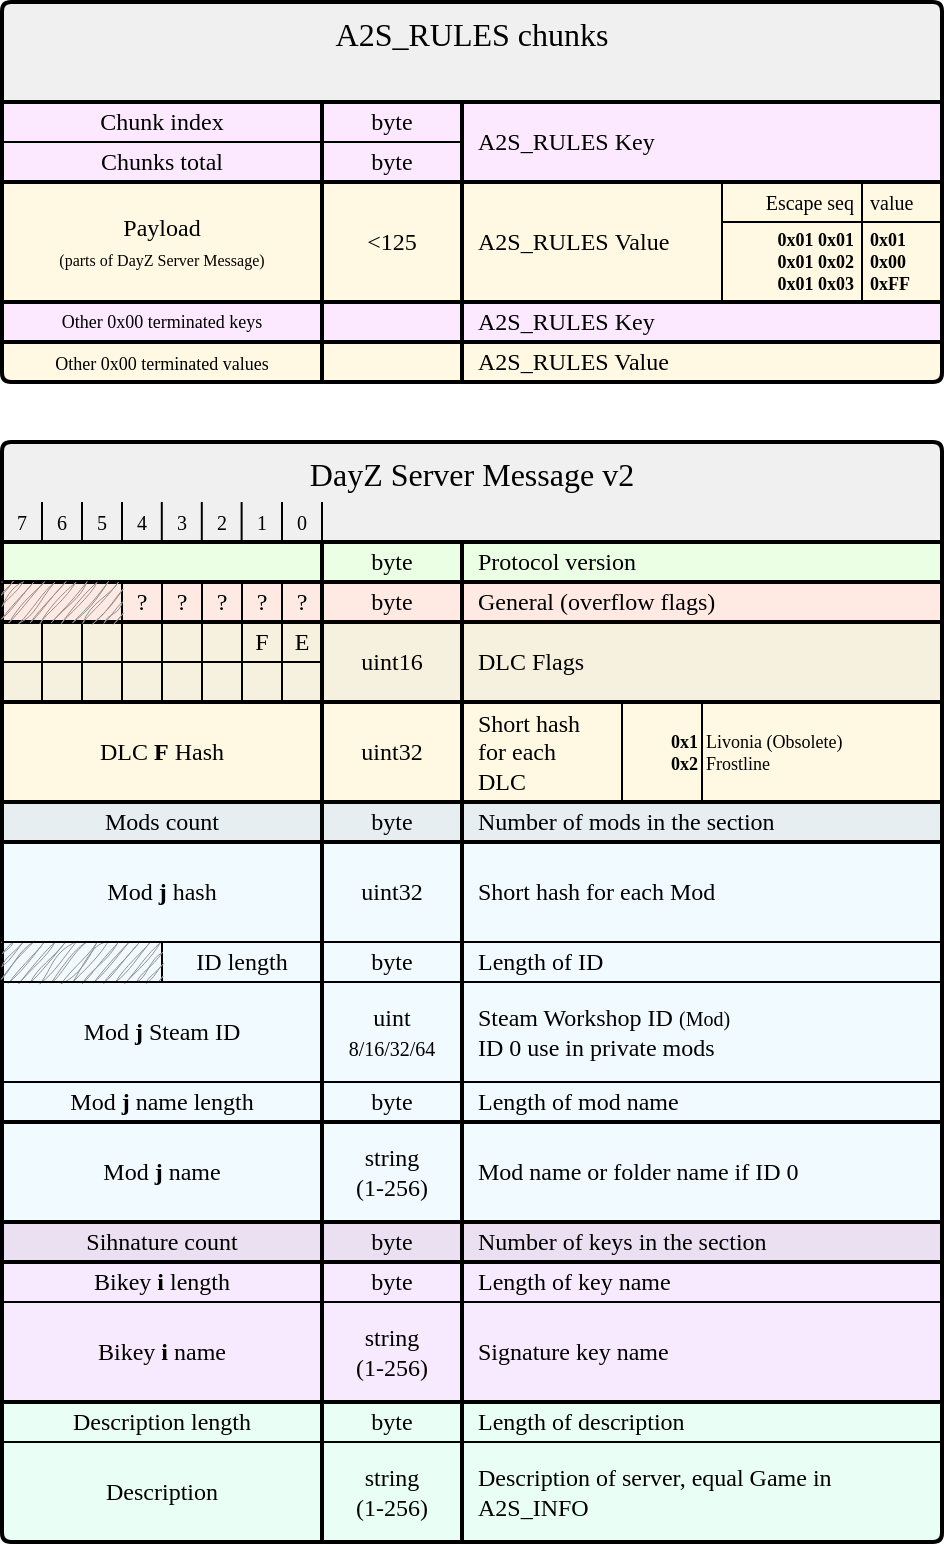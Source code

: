 <mxfile version="25.0.2">
  <diagram name="Страница — 1" id="1DhiaJtrOxg-ufhtKDFx">
    <mxGraphModel dx="1430" dy="1237" grid="1" gridSize="10" guides="1" tooltips="1" connect="1" arrows="1" fold="1" page="0" pageScale="1" pageWidth="827" pageHeight="1169" math="0" shadow="0">
      <root>
        <mxCell id="0" />
        <mxCell id="buXjULTb7Ma8A_ARaXhs-275" value="bg" style="" parent="0" />
        <mxCell id="buXjULTb7Ma8A_ARaXhs-273" value="" style="rounded=0;whiteSpace=wrap;html=1;strokeColor=none;fillColor=#D1EEFF;opacity=30;" parent="buXjULTb7Ma8A_ARaXhs-275" vertex="1">
          <mxGeometry x="120" y="360" width="470" height="190" as="geometry" />
        </mxCell>
        <mxCell id="buXjULTb7Ma8A_ARaXhs-274" value="" style="rounded=0;whiteSpace=wrap;html=1;strokeColor=none;fillColor=#ADC6D4;opacity=30;" parent="buXjULTb7Ma8A_ARaXhs-275" vertex="1">
          <mxGeometry x="120" y="340" width="470" height="20" as="geometry" />
        </mxCell>
        <mxCell id="buXjULTb7Ma8A_ARaXhs-277" value="" style="rounded=0;whiteSpace=wrap;html=1;strokeColor=none;fillColor=#FFEAA6;opacity=30;" parent="buXjULTb7Ma8A_ARaXhs-275" vertex="1">
          <mxGeometry x="120" y="290" width="470" height="50" as="geometry" />
        </mxCell>
        <mxCell id="buXjULTb7Ma8A_ARaXhs-276" value="" style="rounded=0;whiteSpace=wrap;html=1;strokeColor=none;fillColor=#E0CE92;opacity=30;" parent="buXjULTb7Ma8A_ARaXhs-275" vertex="1">
          <mxGeometry x="120" y="250" width="470" height="40" as="geometry" />
        </mxCell>
        <mxCell id="buXjULTb7Ma8A_ARaXhs-279" value="" style="rounded=0;whiteSpace=wrap;html=1;strokeColor=none;fillColor=#FFB7A1;opacity=30;" parent="buXjULTb7Ma8A_ARaXhs-275" vertex="1">
          <mxGeometry x="120" y="230" width="470" height="20" as="geometry" />
        </mxCell>
        <mxCell id="buXjULTb7Ma8A_ARaXhs-280" value="" style="rounded=0;whiteSpace=wrap;html=1;strokeColor=none;fillColor=#B8FFA6;opacity=30;" parent="buXjULTb7Ma8A_ARaXhs-275" vertex="1">
          <mxGeometry x="120" y="210" width="470" height="20" as="geometry" />
        </mxCell>
        <mxCell id="buXjULTb7Ma8A_ARaXhs-334" value="" style="rounded=0;whiteSpace=wrap;html=1;strokeColor=none;fillColor=#E3BAFF;opacity=30;" parent="buXjULTb7Ma8A_ARaXhs-275" vertex="1">
          <mxGeometry x="120" y="570" width="470" height="70" as="geometry" />
        </mxCell>
        <mxCell id="buXjULTb7Ma8A_ARaXhs-335" value="" style="rounded=0;whiteSpace=wrap;html=1;strokeColor=none;fillColor=#BC9AD4;opacity=30;" parent="buXjULTb7Ma8A_ARaXhs-275" vertex="1">
          <mxGeometry x="120" y="550" width="470" height="20" as="geometry" />
        </mxCell>
        <mxCell id="buXjULTb7Ma8A_ARaXhs-500" value="" style="rounded=0;whiteSpace=wrap;html=1;strokeColor=none;fillColor=#FFEAA6;opacity=30;" parent="buXjULTb7Ma8A_ARaXhs-275" vertex="1">
          <mxGeometry x="120" y="30" width="470" height="60" as="geometry" />
        </mxCell>
        <mxCell id="buXjULTb7Ma8A_ARaXhs-501" value="" style="rounded=0;whiteSpace=wrap;html=1;strokeColor=none;fillColor=#F3B5FF;opacity=30;" parent="buXjULTb7Ma8A_ARaXhs-275" vertex="1">
          <mxGeometry x="120" y="-10" width="470" height="40" as="geometry" />
        </mxCell>
        <mxCell id="buXjULTb7Ma8A_ARaXhs-502" value="" style="rounded=0;whiteSpace=wrap;html=1;strokeColor=none;fillColor=#CCCCCC;opacity=30;" parent="buXjULTb7Ma8A_ARaXhs-275" vertex="1">
          <mxGeometry x="120" y="-60" width="470" height="50" as="geometry" />
        </mxCell>
        <mxCell id="buXjULTb7Ma8A_ARaXhs-503" value="" style="rounded=0;whiteSpace=wrap;html=1;strokeColor=none;fillColor=#CCCCCC;opacity=30;" parent="buXjULTb7Ma8A_ARaXhs-275" vertex="1">
          <mxGeometry x="120" y="160" width="470" height="50" as="geometry" />
        </mxCell>
        <mxCell id="LkkieLDZ_MA0yW99dx43-21" value="" style="rounded=0;whiteSpace=wrap;html=1;strokeColor=none;fillColor=#B5FFDF;opacity=30;" vertex="1" parent="buXjULTb7Ma8A_ARaXhs-275">
          <mxGeometry x="120" y="640" width="470" height="70" as="geometry" />
        </mxCell>
        <mxCell id="LkkieLDZ_MA0yW99dx43-65" value="" style="rounded=0;whiteSpace=wrap;html=1;strokeColor=none;fillColor=#F3B5FF;opacity=30;" vertex="1" parent="buXjULTb7Ma8A_ARaXhs-275">
          <mxGeometry x="120" y="90" width="470" height="20" as="geometry" />
        </mxCell>
        <mxCell id="LkkieLDZ_MA0yW99dx43-66" value="" style="rounded=0;whiteSpace=wrap;html=1;strokeColor=none;fillColor=#FFEAA6;opacity=30;" vertex="1" parent="buXjULTb7Ma8A_ARaXhs-275">
          <mxGeometry x="120" y="110" width="470" height="20" as="geometry" />
        </mxCell>
        <mxCell id="1" value="table" style="" parent="0" />
        <mxCell id="yZcuGgpaBFYyNksr62-L-2" value="DayZ Server Message v2" style="shape=table;childLayout=tableLayout;startSize=50;collapsible=0;recursiveResize=0;expand=0;fontSize=16;movable=1;resizable=1;rotatable=1;deletable=1;editable=1;locked=0;connectable=1;verticalAlign=top;strokeWidth=2;fontFamily=JetBrains Mono;fontSource=https%3A%2F%2Ffonts.googleapis.com%2Fcss%3Ffamily%3DJetBrains%2BMono;fillColor=none;rounded=1;arcSize=3;" parent="1" vertex="1">
          <mxGeometry x="120" y="160" width="470" height="550" as="geometry" />
        </mxCell>
        <mxCell id="yZcuGgpaBFYyNksr62-L-144" style="shape=tableRow;horizontal=0;swimlaneHead=0;swimlaneBody=0;top=0;left=0;strokeColor=inherit;bottom=0;right=0;dropTarget=0;fontStyle=0;fillColor=none;points=[[0,0.5],[1,0.5]];portConstraint=eastwest;startSize=0;collapsible=0;recursiveResize=0;expand=0;fontSize=16;fontFamily=JetBrains Mono;fontSource=https%3A%2F%2Ffonts.googleapis.com%2Fcss%3Ffamily%3DJetBrains%2BMono;" parent="yZcuGgpaBFYyNksr62-L-2" vertex="1">
          <mxGeometry y="50" width="470" height="20" as="geometry" />
        </mxCell>
        <mxCell id="yZcuGgpaBFYyNksr62-L-145" value="" style="swimlane;swimlaneHead=0;swimlaneBody=0;fontStyle=0;connectable=0;strokeColor=inherit;fillColor=none;startSize=0;collapsible=0;recursiveResize=0;expand=0;fontSize=16;fontFamily=JetBrains Mono;fontSource=https%3A%2F%2Ffonts.googleapis.com%2Fcss%3Ffamily%3DJetBrains%2BMono;" parent="yZcuGgpaBFYyNksr62-L-144" vertex="1">
          <mxGeometry width="160" height="20" as="geometry">
            <mxRectangle width="160" height="20" as="alternateBounds" />
          </mxGeometry>
        </mxCell>
        <mxCell id="yZcuGgpaBFYyNksr62-L-146" style="swimlane;swimlaneHead=0;swimlaneBody=0;fontStyle=0;connectable=0;strokeColor=inherit;fillColor=none;startSize=0;collapsible=0;recursiveResize=0;expand=0;fontSize=16;fontFamily=JetBrains Mono;fontSource=https%3A%2F%2Ffonts.googleapis.com%2Fcss%3Ffamily%3DJetBrains%2BMono;" parent="yZcuGgpaBFYyNksr62-L-144" vertex="1">
          <mxGeometry x="160" width="70" height="20" as="geometry">
            <mxRectangle width="70" height="20" as="alternateBounds" />
          </mxGeometry>
        </mxCell>
        <mxCell id="yZcuGgpaBFYyNksr62-L-329" value="byte" style="text;html=1;align=center;verticalAlign=middle;whiteSpace=wrap;rounded=0;fontFamily=JetBrains Mono;fontSource=https%3A%2F%2Ffonts.googleapis.com%2Fcss%3Ffamily%3DJetBrains%2BMono;" parent="yZcuGgpaBFYyNksr62-L-146" vertex="1">
          <mxGeometry width="70" height="20" as="geometry" />
        </mxCell>
        <mxCell id="yZcuGgpaBFYyNksr62-L-147" style="swimlane;swimlaneHead=0;swimlaneBody=0;fontStyle=0;connectable=0;strokeColor=inherit;fillColor=none;startSize=0;collapsible=0;recursiveResize=0;expand=0;fontSize=16;fontFamily=JetBrains Mono;fontSource=https%3A%2F%2Ffonts.googleapis.com%2Fcss%3Ffamily%3DJetBrains%2BMono;" parent="yZcuGgpaBFYyNksr62-L-144" vertex="1">
          <mxGeometry x="230" width="240" height="20" as="geometry">
            <mxRectangle width="240" height="20" as="alternateBounds" />
          </mxGeometry>
        </mxCell>
        <mxCell id="yZcuGgpaBFYyNksr62-L-179" value="Protocol version" style="text;html=1;align=left;verticalAlign=middle;whiteSpace=wrap;rounded=0;spacingLeft=6;fontFamily=JetBrains Mono;fontSource=https%3A%2F%2Ffonts.googleapis.com%2Fcss%3Ffamily%3DJetBrains%2BMono;" parent="yZcuGgpaBFYyNksr62-L-147" vertex="1">
          <mxGeometry width="240" height="20" as="geometry" />
        </mxCell>
        <mxCell id="yZcuGgpaBFYyNksr62-L-151" style="shape=tableRow;horizontal=0;swimlaneHead=0;swimlaneBody=0;top=0;left=0;strokeColor=inherit;bottom=0;right=0;dropTarget=0;fontStyle=0;fillColor=none;points=[[0,0.5],[1,0.5]];portConstraint=eastwest;startSize=0;collapsible=0;recursiveResize=0;expand=0;fontSize=16;fontFamily=JetBrains Mono;fontSource=https%3A%2F%2Ffonts.googleapis.com%2Fcss%3Ffamily%3DJetBrains%2BMono;" parent="yZcuGgpaBFYyNksr62-L-2" vertex="1">
          <mxGeometry y="70" width="470" height="20" as="geometry" />
        </mxCell>
        <mxCell id="yZcuGgpaBFYyNksr62-L-152" style="swimlane;swimlaneHead=0;swimlaneBody=0;fontStyle=0;connectable=0;strokeColor=inherit;fillColor=none;startSize=0;collapsible=0;recursiveResize=0;expand=0;fontSize=12;fontFamily=JetBrains Mono;fontSource=https%3A%2F%2Ffonts.googleapis.com%2Fcss%3Ffamily%3DJetBrains%2BMono;" parent="yZcuGgpaBFYyNksr62-L-151" vertex="1">
          <mxGeometry width="160" height="20" as="geometry">
            <mxRectangle width="160" height="20" as="alternateBounds" />
          </mxGeometry>
        </mxCell>
        <mxCell id="yZcuGgpaBFYyNksr62-L-153" value="" style="swimlane;swimlaneHead=0;swimlaneBody=0;fontStyle=0;connectable=0;strokeColor=inherit;fillColor=none;startSize=0;collapsible=0;recursiveResize=0;expand=0;fontSize=16;spacing=0;fontColor=default;align=center;verticalAlign=middle;fontFamily=JetBrains Mono;fontSource=https%3A%2F%2Ffonts.googleapis.com%2Fcss%3Ffamily%3DJetBrains%2BMono;" parent="yZcuGgpaBFYyNksr62-L-151" vertex="1">
          <mxGeometry x="160" width="70" height="20" as="geometry">
            <mxRectangle width="70" height="20" as="alternateBounds" />
          </mxGeometry>
        </mxCell>
        <mxCell id="yZcuGgpaBFYyNksr62-L-154" value="" style="swimlane;swimlaneHead=0;swimlaneBody=0;fontStyle=0;connectable=0;strokeColor=inherit;fillColor=none;startSize=0;collapsible=0;recursiveResize=0;expand=0;fontSize=16;textShadow=0;labelPosition=center;verticalLabelPosition=middle;align=center;verticalAlign=middle;spacingLeft=6;fontFamily=JetBrains Mono;fontSource=https%3A%2F%2Ffonts.googleapis.com%2Fcss%3Ffamily%3DJetBrains%2BMono;" parent="yZcuGgpaBFYyNksr62-L-151" vertex="1">
          <mxGeometry x="230" width="240" height="20" as="geometry">
            <mxRectangle width="240" height="20" as="alternateBounds" />
          </mxGeometry>
        </mxCell>
        <mxCell id="yZcuGgpaBFYyNksr62-L-178" value="General (overflow flags)" style="text;html=1;align=left;verticalAlign=middle;whiteSpace=wrap;rounded=0;fontFamily=JetBrains Mono;fontSize=12;fontColor=default;spacingLeft=6;fontSource=https%3A%2F%2Ffonts.googleapis.com%2Fcss%3Ffamily%3DJetBrains%2BMono;" parent="yZcuGgpaBFYyNksr62-L-154" vertex="1">
          <mxGeometry width="240" height="20" as="geometry" />
        </mxCell>
        <mxCell id="yZcuGgpaBFYyNksr62-L-7" value="" style="shape=tableRow;horizontal=0;swimlaneHead=0;swimlaneBody=0;top=0;left=0;strokeColor=inherit;bottom=0;right=0;dropTarget=0;fontStyle=0;fillColor=none;points=[[0,0.5],[1,0.5]];portConstraint=eastwest;startSize=0;collapsible=0;recursiveResize=0;expand=0;fontSize=16;fontFamily=JetBrains Mono;fontSource=https%3A%2F%2Ffonts.googleapis.com%2Fcss%3Ffamily%3DJetBrains%2BMono;" parent="yZcuGgpaBFYyNksr62-L-2" vertex="1">
          <mxGeometry y="90" width="470" height="40" as="geometry" />
        </mxCell>
        <mxCell id="yZcuGgpaBFYyNksr62-L-61" style="swimlane;swimlaneHead=0;swimlaneBody=0;fontStyle=0;connectable=0;strokeColor=inherit;fillColor=none;startSize=0;collapsible=0;recursiveResize=0;expand=0;fontSize=12;fontFamily=JetBrains Mono;fontSource=https%3A%2F%2Ffonts.googleapis.com%2Fcss%3Ffamily%3DJetBrains%2BMono;" parent="yZcuGgpaBFYyNksr62-L-7" vertex="1">
          <mxGeometry width="160" height="40" as="geometry">
            <mxRectangle width="160" height="40" as="alternateBounds" />
          </mxGeometry>
        </mxCell>
        <mxCell id="yZcuGgpaBFYyNksr62-L-95" value="" style="shape=table;startSize=0;container=1;collapsible=0;childLayout=tableLayout;fontSize=12;movable=1;resizable=1;rotatable=1;deletable=1;editable=1;locked=0;connectable=1;fillColor=none;fontFamily=JetBrains Mono;fontSource=https%3A%2F%2Ffonts.googleapis.com%2Fcss%3Ffamily%3DJetBrains%2BMono;" parent="yZcuGgpaBFYyNksr62-L-61" vertex="1">
          <mxGeometry width="160" height="20" as="geometry" />
        </mxCell>
        <mxCell id="yZcuGgpaBFYyNksr62-L-96" value="" style="shape=tableRow;horizontal=0;startSize=0;swimlaneHead=0;swimlaneBody=0;strokeColor=inherit;top=0;left=0;bottom=0;right=0;collapsible=0;dropTarget=0;fillColor=none;points=[[0,0.5],[1,0.5]];portConstraint=eastwest;fontSize=12;movable=1;resizable=1;rotatable=1;deletable=1;editable=1;locked=0;connectable=1;fontFamily=JetBrains Mono;fontSource=https%3A%2F%2Ffonts.googleapis.com%2Fcss%3Ffamily%3DJetBrains%2BMono;" parent="yZcuGgpaBFYyNksr62-L-95" vertex="1">
          <mxGeometry width="160" height="20" as="geometry" />
        </mxCell>
        <mxCell id="yZcuGgpaBFYyNksr62-L-111" value="" style="shape=partialRectangle;html=1;whiteSpace=wrap;connectable=1;strokeColor=inherit;overflow=hidden;fillColor=none;top=0;left=0;bottom=0;right=0;pointerEvents=1;fontSize=12;movable=1;resizable=1;rotatable=1;deletable=1;editable=1;locked=0;fontFamily=JetBrains Mono;fontSource=https%3A%2F%2Ffonts.googleapis.com%2Fcss%3Ffamily%3DJetBrains%2BMono;" parent="yZcuGgpaBFYyNksr62-L-96" vertex="1">
          <mxGeometry width="20" height="20" as="geometry">
            <mxRectangle width="20" height="20" as="alternateBounds" />
          </mxGeometry>
        </mxCell>
        <mxCell id="yZcuGgpaBFYyNksr62-L-97" value="" style="shape=partialRectangle;html=1;whiteSpace=wrap;connectable=1;strokeColor=inherit;overflow=hidden;fillColor=none;top=0;left=0;bottom=0;right=0;pointerEvents=1;fontSize=12;movable=1;resizable=1;rotatable=1;deletable=1;editable=1;locked=0;fontFamily=JetBrains Mono;fontSource=https%3A%2F%2Ffonts.googleapis.com%2Fcss%3Ffamily%3DJetBrains%2BMono;" parent="yZcuGgpaBFYyNksr62-L-96" vertex="1">
          <mxGeometry x="20" width="20" height="20" as="geometry">
            <mxRectangle width="20" height="20" as="alternateBounds" />
          </mxGeometry>
        </mxCell>
        <mxCell id="yZcuGgpaBFYyNksr62-L-98" value="" style="shape=partialRectangle;html=1;whiteSpace=wrap;connectable=1;strokeColor=inherit;overflow=hidden;fillColor=none;top=0;left=0;bottom=0;right=0;pointerEvents=1;fontSize=12;movable=1;resizable=1;rotatable=1;deletable=1;editable=1;locked=0;fontFamily=JetBrains Mono;fontSource=https%3A%2F%2Ffonts.googleapis.com%2Fcss%3Ffamily%3DJetBrains%2BMono;" parent="yZcuGgpaBFYyNksr62-L-96" vertex="1">
          <mxGeometry x="40" width="20" height="20" as="geometry">
            <mxRectangle width="20" height="20" as="alternateBounds" />
          </mxGeometry>
        </mxCell>
        <mxCell id="yZcuGgpaBFYyNksr62-L-99" value="" style="shape=partialRectangle;html=1;whiteSpace=wrap;connectable=1;strokeColor=inherit;overflow=hidden;fillColor=none;top=0;left=0;bottom=0;right=0;pointerEvents=1;fontSize=12;movable=1;resizable=1;rotatable=1;deletable=1;editable=1;locked=0;fontFamily=JetBrains Mono;fontSource=https%3A%2F%2Ffonts.googleapis.com%2Fcss%3Ffamily%3DJetBrains%2BMono;" parent="yZcuGgpaBFYyNksr62-L-96" vertex="1">
          <mxGeometry x="60" width="20" height="20" as="geometry">
            <mxRectangle width="20" height="20" as="alternateBounds" />
          </mxGeometry>
        </mxCell>
        <mxCell id="yZcuGgpaBFYyNksr62-L-100" value="" style="shape=partialRectangle;html=1;whiteSpace=wrap;connectable=1;strokeColor=inherit;overflow=hidden;fillColor=none;top=0;left=0;bottom=0;right=0;pointerEvents=1;fontSize=12;movable=1;resizable=1;rotatable=1;deletable=1;editable=1;locked=0;fontFamily=JetBrains Mono;fontSource=https%3A%2F%2Ffonts.googleapis.com%2Fcss%3Ffamily%3DJetBrains%2BMono;" parent="yZcuGgpaBFYyNksr62-L-96" vertex="1">
          <mxGeometry x="80" width="20" height="20" as="geometry">
            <mxRectangle width="20" height="20" as="alternateBounds" />
          </mxGeometry>
        </mxCell>
        <mxCell id="yZcuGgpaBFYyNksr62-L-101" value="" style="shape=partialRectangle;html=1;whiteSpace=wrap;connectable=1;strokeColor=inherit;overflow=hidden;fillColor=none;top=0;left=0;bottom=0;right=0;pointerEvents=1;fontSize=12;movable=1;resizable=1;rotatable=1;deletable=1;editable=1;locked=0;fontFamily=JetBrains Mono;fontSource=https%3A%2F%2Ffonts.googleapis.com%2Fcss%3Ffamily%3DJetBrains%2BMono;" parent="yZcuGgpaBFYyNksr62-L-96" vertex="1">
          <mxGeometry x="100" width="20" height="20" as="geometry">
            <mxRectangle width="20" height="20" as="alternateBounds" />
          </mxGeometry>
        </mxCell>
        <mxCell id="yZcuGgpaBFYyNksr62-L-103" value="F" style="shape=partialRectangle;html=1;whiteSpace=wrap;connectable=1;strokeColor=inherit;overflow=hidden;fillColor=none;top=0;left=0;bottom=0;right=0;pointerEvents=1;fontSize=12;movable=1;resizable=1;rotatable=1;deletable=1;editable=1;locked=0;fontFamily=JetBrains Mono;fontSource=https%3A%2F%2Ffonts.googleapis.com%2Fcss%3Ffamily%3DJetBrains%2BMono;" parent="yZcuGgpaBFYyNksr62-L-96" vertex="1">
          <mxGeometry x="120" width="20" height="20" as="geometry">
            <mxRectangle width="20" height="20" as="alternateBounds" />
          </mxGeometry>
        </mxCell>
        <mxCell id="yZcuGgpaBFYyNksr62-L-112" value="E" style="shape=partialRectangle;html=1;whiteSpace=wrap;connectable=1;strokeColor=inherit;overflow=hidden;fillColor=none;top=0;left=0;bottom=0;right=0;pointerEvents=1;fontSize=12;movable=1;resizable=1;rotatable=1;deletable=1;editable=1;locked=0;fontFamily=JetBrains Mono;fontSource=https%3A%2F%2Ffonts.googleapis.com%2Fcss%3Ffamily%3DJetBrains%2BMono;" parent="yZcuGgpaBFYyNksr62-L-96" vertex="1">
          <mxGeometry x="140" width="20" height="20" as="geometry">
            <mxRectangle width="20" height="20" as="alternateBounds" />
          </mxGeometry>
        </mxCell>
        <mxCell id="yZcuGgpaBFYyNksr62-L-122" value="" style="shape=table;startSize=0;container=1;collapsible=0;childLayout=tableLayout;fontSize=12;movable=1;resizable=1;rotatable=1;deletable=1;editable=1;locked=0;connectable=1;fillColor=none;fontFamily=JetBrains Mono;fontSource=https%3A%2F%2Ffonts.googleapis.com%2Fcss%3Ffamily%3DJetBrains%2BMono;" parent="yZcuGgpaBFYyNksr62-L-61" vertex="1">
          <mxGeometry y="20" width="160" height="20" as="geometry" />
        </mxCell>
        <mxCell id="yZcuGgpaBFYyNksr62-L-123" value="" style="shape=tableRow;horizontal=0;startSize=0;swimlaneHead=0;swimlaneBody=0;strokeColor=inherit;top=0;left=0;bottom=0;right=0;collapsible=0;dropTarget=0;fillColor=none;points=[[0,0.5],[1,0.5]];portConstraint=eastwest;fontSize=12;movable=1;resizable=1;rotatable=1;deletable=1;editable=1;locked=0;connectable=1;fontFamily=JetBrains Mono;fontSource=https%3A%2F%2Ffonts.googleapis.com%2Fcss%3Ffamily%3DJetBrains%2BMono;" parent="yZcuGgpaBFYyNksr62-L-122" vertex="1">
          <mxGeometry width="160" height="20" as="geometry" />
        </mxCell>
        <mxCell id="yZcuGgpaBFYyNksr62-L-124" style="shape=partialRectangle;html=1;whiteSpace=wrap;connectable=1;strokeColor=inherit;overflow=hidden;fillColor=none;top=0;left=0;bottom=0;right=0;pointerEvents=1;fontSize=12;movable=1;resizable=1;rotatable=1;deletable=1;editable=1;locked=0;fontFamily=JetBrains Mono;fontSource=https%3A%2F%2Ffonts.googleapis.com%2Fcss%3Ffamily%3DJetBrains%2BMono;" parent="yZcuGgpaBFYyNksr62-L-123" vertex="1">
          <mxGeometry width="20" height="20" as="geometry">
            <mxRectangle width="20" height="20" as="alternateBounds" />
          </mxGeometry>
        </mxCell>
        <mxCell id="yZcuGgpaBFYyNksr62-L-125" value="" style="shape=partialRectangle;html=1;whiteSpace=wrap;connectable=1;strokeColor=inherit;overflow=hidden;fillColor=none;top=0;left=0;bottom=0;right=0;pointerEvents=1;fontSize=12;movable=1;resizable=1;rotatable=1;deletable=1;editable=1;locked=0;fontFamily=JetBrains Mono;fontSource=https%3A%2F%2Ffonts.googleapis.com%2Fcss%3Ffamily%3DJetBrains%2BMono;" parent="yZcuGgpaBFYyNksr62-L-123" vertex="1">
          <mxGeometry x="20" width="20" height="20" as="geometry">
            <mxRectangle width="20" height="20" as="alternateBounds" />
          </mxGeometry>
        </mxCell>
        <mxCell id="yZcuGgpaBFYyNksr62-L-126" value="" style="shape=partialRectangle;html=1;whiteSpace=wrap;connectable=1;strokeColor=inherit;overflow=hidden;fillColor=none;top=0;left=0;bottom=0;right=0;pointerEvents=1;fontSize=12;movable=1;resizable=1;rotatable=1;deletable=1;editable=1;locked=0;fontFamily=JetBrains Mono;fontSource=https%3A%2F%2Ffonts.googleapis.com%2Fcss%3Ffamily%3DJetBrains%2BMono;" parent="yZcuGgpaBFYyNksr62-L-123" vertex="1">
          <mxGeometry x="40" width="20" height="20" as="geometry">
            <mxRectangle width="20" height="20" as="alternateBounds" />
          </mxGeometry>
        </mxCell>
        <mxCell id="yZcuGgpaBFYyNksr62-L-127" value="" style="shape=partialRectangle;html=1;whiteSpace=wrap;connectable=1;strokeColor=inherit;overflow=hidden;fillColor=none;top=0;left=0;bottom=0;right=0;pointerEvents=1;fontSize=12;movable=1;resizable=1;rotatable=1;deletable=1;editable=1;locked=0;fontFamily=JetBrains Mono;fontSource=https%3A%2F%2Ffonts.googleapis.com%2Fcss%3Ffamily%3DJetBrains%2BMono;" parent="yZcuGgpaBFYyNksr62-L-123" vertex="1">
          <mxGeometry x="60" width="20" height="20" as="geometry">
            <mxRectangle width="20" height="20" as="alternateBounds" />
          </mxGeometry>
        </mxCell>
        <mxCell id="yZcuGgpaBFYyNksr62-L-128" value="" style="shape=partialRectangle;html=1;whiteSpace=wrap;connectable=1;strokeColor=inherit;overflow=hidden;fillColor=none;top=0;left=0;bottom=0;right=0;pointerEvents=1;fontSize=12;movable=1;resizable=1;rotatable=1;deletable=1;editable=1;locked=0;fontFamily=JetBrains Mono;fontSource=https%3A%2F%2Ffonts.googleapis.com%2Fcss%3Ffamily%3DJetBrains%2BMono;" parent="yZcuGgpaBFYyNksr62-L-123" vertex="1">
          <mxGeometry x="80" width="20" height="20" as="geometry">
            <mxRectangle width="20" height="20" as="alternateBounds" />
          </mxGeometry>
        </mxCell>
        <mxCell id="yZcuGgpaBFYyNksr62-L-129" value="" style="shape=partialRectangle;html=1;whiteSpace=wrap;connectable=1;strokeColor=inherit;overflow=hidden;fillColor=none;top=0;left=0;bottom=0;right=0;pointerEvents=1;fontSize=12;movable=1;resizable=1;rotatable=1;deletable=1;editable=1;locked=0;fontFamily=JetBrains Mono;fontSource=https%3A%2F%2Ffonts.googleapis.com%2Fcss%3Ffamily%3DJetBrains%2BMono;" parent="yZcuGgpaBFYyNksr62-L-123" vertex="1">
          <mxGeometry x="100" width="20" height="20" as="geometry">
            <mxRectangle width="20" height="20" as="alternateBounds" />
          </mxGeometry>
        </mxCell>
        <mxCell id="yZcuGgpaBFYyNksr62-L-130" value="" style="shape=partialRectangle;html=1;whiteSpace=wrap;connectable=1;strokeColor=inherit;overflow=hidden;fillColor=none;top=0;left=0;bottom=0;right=0;pointerEvents=1;fontSize=12;movable=1;resizable=1;rotatable=1;deletable=1;editable=1;locked=0;fontFamily=JetBrains Mono;fontSource=https%3A%2F%2Ffonts.googleapis.com%2Fcss%3Ffamily%3DJetBrains%2BMono;" parent="yZcuGgpaBFYyNksr62-L-123" vertex="1">
          <mxGeometry x="120" width="20" height="20" as="geometry">
            <mxRectangle width="20" height="20" as="alternateBounds" />
          </mxGeometry>
        </mxCell>
        <mxCell id="yZcuGgpaBFYyNksr62-L-131" value="" style="shape=partialRectangle;html=1;whiteSpace=wrap;connectable=1;strokeColor=inherit;overflow=hidden;fillColor=none;top=0;left=0;bottom=0;right=0;pointerEvents=1;fontSize=12;movable=1;resizable=1;rotatable=1;deletable=1;editable=1;locked=0;fontFamily=JetBrains Mono;fontSource=https%3A%2F%2Ffonts.googleapis.com%2Fcss%3Ffamily%3DJetBrains%2BMono;" parent="yZcuGgpaBFYyNksr62-L-123" vertex="1">
          <mxGeometry x="140" width="20" height="20" as="geometry">
            <mxRectangle width="20" height="20" as="alternateBounds" />
          </mxGeometry>
        </mxCell>
        <mxCell id="yZcuGgpaBFYyNksr62-L-8" value="" style="swimlane;swimlaneHead=0;swimlaneBody=0;fontStyle=0;connectable=0;strokeColor=inherit;fillColor=none;startSize=0;collapsible=0;recursiveResize=0;expand=0;fontSize=16;fontFamily=JetBrains Mono;fontSource=https%3A%2F%2Ffonts.googleapis.com%2Fcss%3Ffamily%3DJetBrains%2BMono;" parent="yZcuGgpaBFYyNksr62-L-7" vertex="1">
          <mxGeometry x="160" width="70" height="40" as="geometry">
            <mxRectangle width="70" height="40" as="alternateBounds" />
          </mxGeometry>
        </mxCell>
        <mxCell id="yZcuGgpaBFYyNksr62-L-327" value="uint16" style="text;html=1;align=center;verticalAlign=middle;whiteSpace=wrap;rounded=0;fontFamily=JetBrains Mono;fontSource=https%3A%2F%2Ffonts.googleapis.com%2Fcss%3Ffamily%3DJetBrains%2BMono;" parent="yZcuGgpaBFYyNksr62-L-8" vertex="1">
          <mxGeometry width="70" height="40" as="geometry" />
        </mxCell>
        <mxCell id="yZcuGgpaBFYyNksr62-L-9" value="" style="swimlane;swimlaneHead=0;swimlaneBody=0;fontStyle=0;connectable=0;strokeColor=inherit;fillColor=none;startSize=0;collapsible=0;recursiveResize=0;expand=0;fontSize=16;fontFamily=JetBrains Mono;fontSource=https%3A%2F%2Ffonts.googleapis.com%2Fcss%3Ffamily%3DJetBrains%2BMono;" parent="yZcuGgpaBFYyNksr62-L-7" vertex="1">
          <mxGeometry x="230" width="240" height="40" as="geometry">
            <mxRectangle width="240" height="40" as="alternateBounds" />
          </mxGeometry>
        </mxCell>
        <mxCell id="yZcuGgpaBFYyNksr62-L-173" style="shape=tableRow;horizontal=0;swimlaneHead=0;swimlaneBody=0;top=0;left=0;strokeColor=inherit;bottom=0;right=0;dropTarget=0;fontStyle=0;fillColor=none;points=[[0,0.5],[1,0.5]];portConstraint=eastwest;startSize=0;collapsible=0;recursiveResize=0;expand=0;fontSize=16;fontFamily=JetBrains Mono;fontSource=https%3A%2F%2Ffonts.googleapis.com%2Fcss%3Ffamily%3DJetBrains%2BMono;" parent="yZcuGgpaBFYyNksr62-L-2" vertex="1">
          <mxGeometry y="130" width="470" height="50" as="geometry" />
        </mxCell>
        <mxCell id="yZcuGgpaBFYyNksr62-L-174" style="swimlane;swimlaneHead=0;swimlaneBody=0;fontStyle=0;connectable=0;strokeColor=inherit;fillColor=none;startSize=0;collapsible=0;recursiveResize=0;expand=0;fontSize=16;fontFamily=JetBrains Mono;fontSource=https%3A%2F%2Ffonts.googleapis.com%2Fcss%3Ffamily%3DJetBrains%2BMono;" parent="yZcuGgpaBFYyNksr62-L-173" vertex="1">
          <mxGeometry width="160" height="50" as="geometry">
            <mxRectangle width="160" height="50" as="alternateBounds" />
          </mxGeometry>
        </mxCell>
        <mxCell id="yZcuGgpaBFYyNksr62-L-253" value="DLC &lt;b&gt;F&lt;/b&gt; Hash" style="text;html=1;align=center;verticalAlign=middle;whiteSpace=wrap;rounded=0;fontFamily=JetBrains Mono;fontSource=https%3A%2F%2Ffonts.googleapis.com%2Fcss%3Ffamily%3DJetBrains%2BMono;" parent="yZcuGgpaBFYyNksr62-L-174" vertex="1">
          <mxGeometry width="160" height="50" as="geometry" />
        </mxCell>
        <mxCell id="yZcuGgpaBFYyNksr62-L-175" style="swimlane;swimlaneHead=0;swimlaneBody=0;fontStyle=0;connectable=0;strokeColor=inherit;fillColor=none;startSize=0;collapsible=0;recursiveResize=0;expand=0;fontSize=16;fontFamily=JetBrains Mono;fontSource=https%3A%2F%2Ffonts.googleapis.com%2Fcss%3Ffamily%3DJetBrains%2BMono;" parent="yZcuGgpaBFYyNksr62-L-173" vertex="1">
          <mxGeometry x="160" width="70" height="50" as="geometry">
            <mxRectangle width="70" height="50" as="alternateBounds" />
          </mxGeometry>
        </mxCell>
        <mxCell id="yZcuGgpaBFYyNksr62-L-341" value="uint32" style="text;html=1;align=center;verticalAlign=middle;whiteSpace=wrap;rounded=0;fontFamily=JetBrains Mono;fontSource=https%3A%2F%2Ffonts.googleapis.com%2Fcss%3Ffamily%3DJetBrains%2BMono;" parent="yZcuGgpaBFYyNksr62-L-175" vertex="1">
          <mxGeometry width="70" height="50" as="geometry" />
        </mxCell>
        <mxCell id="yZcuGgpaBFYyNksr62-L-176" style="swimlane;swimlaneHead=0;swimlaneBody=0;fontStyle=0;connectable=0;strokeColor=inherit;fillColor=none;startSize=0;collapsible=0;recursiveResize=0;expand=0;fontSize=16;fontFamily=JetBrains Mono;fontSource=https%3A%2F%2Ffonts.googleapis.com%2Fcss%3Ffamily%3DJetBrains%2BMono;" parent="yZcuGgpaBFYyNksr62-L-173" vertex="1">
          <mxGeometry x="230" width="240" height="50" as="geometry">
            <mxRectangle width="240" height="50" as="alternateBounds" />
          </mxGeometry>
        </mxCell>
        <mxCell id="yZcuGgpaBFYyNksr62-L-342" value="Short hash for each DLC" style="text;html=1;align=left;verticalAlign=middle;whiteSpace=wrap;rounded=0;spacingLeft=6;fontFamily=JetBrains Mono;fontSource=https%3A%2F%2Ffonts.googleapis.com%2Fcss%3Ffamily%3DJetBrains%2BMono;" parent="yZcuGgpaBFYyNksr62-L-176" vertex="1">
          <mxGeometry width="70" height="50" as="geometry" />
        </mxCell>
        <mxCell id="yZcuGgpaBFYyNksr62-L-517" value="&lt;div&gt;Livonia&amp;nbsp;&lt;span style=&quot;background-color: initial;&quot;&gt;(Obsolete)&lt;/span&gt;&lt;/div&gt;&lt;div&gt;Frostline&lt;/div&gt;" style="text;html=1;align=left;verticalAlign=middle;whiteSpace=wrap;rounded=0;spacingLeft=0;fontSize=9;fontFamily=JetBrains Mono;fontSource=https%3A%2F%2Ffonts.googleapis.com%2Fcss%3Ffamily%3DJetBrains%2BMono;" parent="yZcuGgpaBFYyNksr62-L-176" vertex="1">
          <mxGeometry x="120" width="120" height="50" as="geometry" />
        </mxCell>
        <mxCell id="yZcuGgpaBFYyNksr62-L-427" value="&lt;div&gt;0x1&lt;/div&gt;&lt;div&gt;0x2&lt;/div&gt;" style="text;html=1;align=right;verticalAlign=middle;whiteSpace=wrap;rounded=0;spacingLeft=6;fontSize=9;fontFamily=JetBrains Mono;fontStyle=1;fontSource=https%3A%2F%2Ffonts.googleapis.com%2Fcss%3Ffamily%3DJetBrains%2BMono;" parent="yZcuGgpaBFYyNksr62-L-176" vertex="1">
          <mxGeometry x="80" width="40" height="50" as="geometry" />
        </mxCell>
        <mxCell id="yZcuGgpaBFYyNksr62-L-519" value="" style="endArrow=none;html=1;rounded=0;entryX=0;entryY=0;entryDx=0;entryDy=0;exitX=1;exitY=1;exitDx=0;exitDy=0;fontFamily=JetBrains Mono;fontSource=https%3A%2F%2Ffonts.googleapis.com%2Fcss%3Ffamily%3DJetBrains%2BMono;" parent="yZcuGgpaBFYyNksr62-L-176" source="yZcuGgpaBFYyNksr62-L-427" target="yZcuGgpaBFYyNksr62-L-517" edge="1">
          <mxGeometry width="50" height="50" relative="1" as="geometry">
            <mxPoint x="110" y="200" as="sourcePoint" />
            <mxPoint x="160" y="150" as="targetPoint" />
          </mxGeometry>
        </mxCell>
        <mxCell id="yZcuGgpaBFYyNksr62-L-520" value="" style="endArrow=none;html=1;rounded=0;entryX=0;entryY=0;entryDx=0;entryDy=0;exitX=0;exitY=1;exitDx=0;exitDy=0;fontFamily=JetBrains Mono;fontSource=https%3A%2F%2Ffonts.googleapis.com%2Fcss%3Ffamily%3DJetBrains%2BMono;" parent="yZcuGgpaBFYyNksr62-L-176" source="yZcuGgpaBFYyNksr62-L-427" target="yZcuGgpaBFYyNksr62-L-427" edge="1">
          <mxGeometry width="50" height="50" relative="1" as="geometry">
            <mxPoint x="110" y="200" as="sourcePoint" />
            <mxPoint x="160" y="150" as="targetPoint" />
          </mxGeometry>
        </mxCell>
        <mxCell id="yZcuGgpaBFYyNksr62-L-337" style="shape=tableRow;horizontal=0;swimlaneHead=0;swimlaneBody=0;top=0;left=0;strokeColor=inherit;bottom=0;right=0;dropTarget=0;fontStyle=0;fillColor=none;points=[[0,0.5],[1,0.5]];portConstraint=eastwest;startSize=0;collapsible=0;recursiveResize=0;expand=0;fontSize=16;fontFamily=JetBrains Mono;fontSource=https%3A%2F%2Ffonts.googleapis.com%2Fcss%3Ffamily%3DJetBrains%2BMono;" parent="yZcuGgpaBFYyNksr62-L-2" vertex="1">
          <mxGeometry y="180" width="470" height="210" as="geometry" />
        </mxCell>
        <mxCell id="yZcuGgpaBFYyNksr62-L-338" style="swimlane;swimlaneHead=0;swimlaneBody=0;fontStyle=0;connectable=0;strokeColor=inherit;fillColor=none;startSize=0;collapsible=0;recursiveResize=0;expand=0;fontSize=16;fontFamily=JetBrains Mono;fontSource=https%3A%2F%2Ffonts.googleapis.com%2Fcss%3Ffamily%3DJetBrains%2BMono;" parent="yZcuGgpaBFYyNksr62-L-337" vertex="1">
          <mxGeometry width="160" height="210" as="geometry">
            <mxRectangle width="160" height="210" as="alternateBounds" />
          </mxGeometry>
        </mxCell>
        <mxCell id="buXjULTb7Ma8A_ARaXhs-26" value="Mods count" style="text;html=1;align=center;verticalAlign=middle;whiteSpace=wrap;rounded=0;fontFamily=JetBrains Mono;fontSource=https%3A%2F%2Ffonts.googleapis.com%2Fcss%3Ffamily%3DJetBrains%2BMono;" parent="yZcuGgpaBFYyNksr62-L-338" vertex="1">
          <mxGeometry width="160" height="20" as="geometry" />
        </mxCell>
        <mxCell id="buXjULTb7Ma8A_ARaXhs-27" value="Mod &lt;b&gt;j&lt;/b&gt;&amp;nbsp;hash" style="text;html=1;align=center;verticalAlign=middle;whiteSpace=wrap;rounded=0;fontFamily=JetBrains Mono;fontSource=https%3A%2F%2Ffonts.googleapis.com%2Fcss%3Ffamily%3DJetBrains%2BMono;" parent="yZcuGgpaBFYyNksr62-L-338" vertex="1">
          <mxGeometry y="20" width="160" height="50" as="geometry" />
        </mxCell>
        <mxCell id="buXjULTb7Ma8A_ARaXhs-28" value="Mod&amp;nbsp;&lt;b&gt;j&lt;/b&gt;&amp;nbsp;Steam ID" style="text;html=1;align=center;verticalAlign=middle;whiteSpace=wrap;rounded=0;fontFamily=JetBrains Mono;fontSource=https%3A%2F%2Ffonts.googleapis.com%2Fcss%3Ffamily%3DJetBrains%2BMono;" parent="yZcuGgpaBFYyNksr62-L-338" vertex="1">
          <mxGeometry y="90" width="160" height="50" as="geometry" />
        </mxCell>
        <mxCell id="buXjULTb7Ma8A_ARaXhs-20" value="" style="shape=table;startSize=0;container=1;collapsible=0;childLayout=tableLayout;fontSize=16;movable=1;resizable=1;rotatable=1;deletable=1;editable=1;locked=0;connectable=1;fillColor=none;fontFamily=JetBrains Mono;fontSource=https%3A%2F%2Ffonts.googleapis.com%2Fcss%3Ffamily%3DJetBrains%2BMono;" parent="yZcuGgpaBFYyNksr62-L-338" vertex="1">
          <mxGeometry y="70" width="160" height="20" as="geometry" />
        </mxCell>
        <mxCell id="buXjULTb7Ma8A_ARaXhs-21" value="" style="shape=tableRow;horizontal=0;startSize=0;swimlaneHead=0;swimlaneBody=0;strokeColor=inherit;top=0;left=0;bottom=0;right=0;collapsible=0;dropTarget=0;fillColor=none;points=[[0,0.5],[1,0.5]];portConstraint=eastwest;fontSize=16;movable=1;resizable=1;rotatable=1;deletable=1;editable=1;locked=0;connectable=1;fontFamily=JetBrains Mono;fontSource=https%3A%2F%2Ffonts.googleapis.com%2Fcss%3Ffamily%3DJetBrains%2BMono;" parent="buXjULTb7Ma8A_ARaXhs-20" vertex="1">
          <mxGeometry width="160" height="20" as="geometry" />
        </mxCell>
        <mxCell id="buXjULTb7Ma8A_ARaXhs-22" style="shape=partialRectangle;html=1;whiteSpace=wrap;connectable=1;strokeColor=inherit;overflow=hidden;fillColor=#919191;top=0;left=0;bottom=0;right=0;pointerEvents=1;fontSize=16;movable=1;resizable=1;rotatable=1;deletable=1;editable=1;locked=0;fillStyle=hatch;sketch=1;curveFitting=1;jiggle=2;fontFamily=JetBrains Mono;fontSource=https%3A%2F%2Ffonts.googleapis.com%2Fcss%3Ffamily%3DJetBrains%2BMono;" parent="buXjULTb7Ma8A_ARaXhs-21" vertex="1">
          <mxGeometry width="80" height="20" as="geometry">
            <mxRectangle width="80" height="20" as="alternateBounds" />
          </mxGeometry>
        </mxCell>
        <mxCell id="buXjULTb7Ma8A_ARaXhs-23" value="ID length" style="shape=partialRectangle;html=1;whiteSpace=wrap;connectable=1;strokeColor=inherit;overflow=hidden;fillColor=none;top=0;left=0;bottom=0;right=0;pointerEvents=1;fontSize=12;movable=1;resizable=1;rotatable=1;deletable=1;editable=1;locked=0;fontFamily=JetBrains Mono;fontSource=https%3A%2F%2Ffonts.googleapis.com%2Fcss%3Ffamily%3DJetBrains%2BMono;" parent="buXjULTb7Ma8A_ARaXhs-21" vertex="1">
          <mxGeometry x="80" width="80" height="20" as="geometry">
            <mxRectangle width="80" height="20" as="alternateBounds" />
          </mxGeometry>
        </mxCell>
        <mxCell id="buXjULTb7Ma8A_ARaXhs-146" value="Mod&amp;nbsp;&lt;b&gt;j&lt;/b&gt;&amp;nbsp;name length" style="text;html=1;align=center;verticalAlign=middle;whiteSpace=wrap;rounded=0;fontFamily=JetBrains Mono;fontSource=https%3A%2F%2Ffonts.googleapis.com%2Fcss%3Ffamily%3DJetBrains%2BMono;" parent="yZcuGgpaBFYyNksr62-L-338" vertex="1">
          <mxGeometry y="140" width="160" height="20" as="geometry" />
        </mxCell>
        <mxCell id="buXjULTb7Ma8A_ARaXhs-147" value="Mod&amp;nbsp;&lt;b&gt;j&lt;/b&gt;&amp;nbsp;name" style="text;html=1;align=center;verticalAlign=middle;whiteSpace=wrap;rounded=0;fontFamily=JetBrains Mono;fontSource=https%3A%2F%2Ffonts.googleapis.com%2Fcss%3Ffamily%3DJetBrains%2BMono;" parent="yZcuGgpaBFYyNksr62-L-338" vertex="1">
          <mxGeometry y="160" width="160" height="50" as="geometry" />
        </mxCell>
        <mxCell id="yZcuGgpaBFYyNksr62-L-339" style="swimlane;swimlaneHead=0;swimlaneBody=0;fontStyle=0;connectable=0;strokeColor=inherit;fillColor=none;startSize=0;collapsible=0;recursiveResize=0;expand=0;fontSize=16;fontFamily=JetBrains Mono;fontSource=https%3A%2F%2Ffonts.googleapis.com%2Fcss%3Ffamily%3DJetBrains%2BMono;" parent="yZcuGgpaBFYyNksr62-L-337" vertex="1">
          <mxGeometry x="160" width="70" height="210" as="geometry">
            <mxRectangle width="70" height="210" as="alternateBounds" />
          </mxGeometry>
        </mxCell>
        <mxCell id="buXjULTb7Ma8A_ARaXhs-8" value="byte" style="text;html=1;align=center;verticalAlign=middle;whiteSpace=wrap;rounded=0;fontFamily=JetBrains Mono;fontSource=https%3A%2F%2Ffonts.googleapis.com%2Fcss%3Ffamily%3DJetBrains%2BMono;" parent="yZcuGgpaBFYyNksr62-L-339" vertex="1">
          <mxGeometry width="70" height="20" as="geometry" />
        </mxCell>
        <mxCell id="buXjULTb7Ma8A_ARaXhs-13" value="uint32" style="text;html=1;align=center;verticalAlign=middle;whiteSpace=wrap;rounded=0;fontFamily=JetBrains Mono;fontSource=https%3A%2F%2Ffonts.googleapis.com%2Fcss%3Ffamily%3DJetBrains%2BMono;" parent="yZcuGgpaBFYyNksr62-L-339" vertex="1">
          <mxGeometry y="20" width="70" height="50" as="geometry" />
        </mxCell>
        <mxCell id="buXjULTb7Ma8A_ARaXhs-14" value="byte" style="text;html=1;align=center;verticalAlign=middle;whiteSpace=wrap;rounded=0;fontFamily=JetBrains Mono;fontSource=https%3A%2F%2Ffonts.googleapis.com%2Fcss%3Ffamily%3DJetBrains%2BMono;" parent="yZcuGgpaBFYyNksr62-L-339" vertex="1">
          <mxGeometry y="70" width="70" height="20" as="geometry" />
        </mxCell>
        <mxCell id="buXjULTb7Ma8A_ARaXhs-17" value="byte" style="text;html=1;align=center;verticalAlign=middle;whiteSpace=wrap;rounded=0;fontFamily=JetBrains Mono;fontSource=https%3A%2F%2Ffonts.googleapis.com%2Fcss%3Ffamily%3DJetBrains%2BMono;" parent="yZcuGgpaBFYyNksr62-L-339" vertex="1">
          <mxGeometry y="140" width="70" height="20" as="geometry" />
        </mxCell>
        <mxCell id="buXjULTb7Ma8A_ARaXhs-18" value="uint&lt;div&gt;&lt;font style=&quot;font-size: 10px;&quot;&gt;8/16/32/64&lt;/font&gt;&lt;/div&gt;" style="text;html=1;align=center;verticalAlign=middle;whiteSpace=wrap;rounded=0;fontFamily=JetBrains Mono;fontSource=https%3A%2F%2Ffonts.googleapis.com%2Fcss%3Ffamily%3DJetBrains%2BMono;" parent="yZcuGgpaBFYyNksr62-L-339" vertex="1">
          <mxGeometry y="90" width="70" height="50" as="geometry" />
        </mxCell>
        <mxCell id="buXjULTb7Ma8A_ARaXhs-19" value="string&lt;div&gt;(1-256)&lt;/div&gt;" style="text;html=1;align=center;verticalAlign=middle;whiteSpace=wrap;rounded=0;fontFamily=JetBrains Mono;fontSource=https%3A%2F%2Ffonts.googleapis.com%2Fcss%3Ffamily%3DJetBrains%2BMono;" parent="yZcuGgpaBFYyNksr62-L-339" vertex="1">
          <mxGeometry y="160" width="70" height="50" as="geometry" />
        </mxCell>
        <mxCell id="yZcuGgpaBFYyNksr62-L-340" style="swimlane;swimlaneHead=0;swimlaneBody=0;fontStyle=0;connectable=0;strokeColor=inherit;fillColor=none;startSize=0;collapsible=0;recursiveResize=0;expand=0;fontSize=16;fontFamily=JetBrains Mono;fontSource=https%3A%2F%2Ffonts.googleapis.com%2Fcss%3Ffamily%3DJetBrains%2BMono;" parent="yZcuGgpaBFYyNksr62-L-337" vertex="1">
          <mxGeometry x="230" width="240" height="210" as="geometry">
            <mxRectangle width="240" height="210" as="alternateBounds" />
          </mxGeometry>
        </mxCell>
        <mxCell id="buXjULTb7Ma8A_ARaXhs-10" value="" style="endArrow=none;html=1;rounded=0;entryX=1;entryY=0;entryDx=0;entryDy=0;" parent="yZcuGgpaBFYyNksr62-L-340" target="buXjULTb7Ma8A_ARaXhs-141" edge="1">
          <mxGeometry width="50" height="50" relative="1" as="geometry">
            <mxPoint x="-230" y="70" as="sourcePoint" />
            <mxPoint x="290" y="70" as="targetPoint" />
          </mxGeometry>
        </mxCell>
        <mxCell id="buXjULTb7Ma8A_ARaXhs-11" value="" style="endArrow=none;html=1;rounded=0;entryX=1;entryY=1;entryDx=0;entryDy=0;" parent="yZcuGgpaBFYyNksr62-L-340" target="buXjULTb7Ma8A_ARaXhs-141" edge="1">
          <mxGeometry width="50" height="50" relative="1" as="geometry">
            <mxPoint x="-230" y="90" as="sourcePoint" />
            <mxPoint x="290" y="90.0" as="targetPoint" />
          </mxGeometry>
        </mxCell>
        <mxCell id="buXjULTb7Ma8A_ARaXhs-16" value="" style="endArrow=none;html=1;rounded=0;entryX=1;entryY=1;entryDx=0;entryDy=0;" parent="yZcuGgpaBFYyNksr62-L-340" target="buXjULTb7Ma8A_ARaXhs-144" edge="1">
          <mxGeometry width="50" height="50" relative="1" as="geometry">
            <mxPoint x="-230" y="140" as="sourcePoint" />
            <mxPoint x="290" y="140" as="targetPoint" />
          </mxGeometry>
        </mxCell>
        <mxCell id="buXjULTb7Ma8A_ARaXhs-12" value="" style="endArrow=none;html=1;rounded=0;" parent="yZcuGgpaBFYyNksr62-L-340" edge="1">
          <mxGeometry width="50" height="50" relative="1" as="geometry">
            <mxPoint x="-230" y="160" as="sourcePoint" />
            <mxPoint x="240" y="160" as="targetPoint" />
          </mxGeometry>
        </mxCell>
        <mxCell id="buXjULTb7Ma8A_ARaXhs-140" value="Number of mods in the section" style="text;html=1;align=left;verticalAlign=middle;whiteSpace=wrap;rounded=0;spacingLeft=6;fontFamily=JetBrains Mono;fontSource=https%3A%2F%2Ffonts.googleapis.com%2Fcss%3Ffamily%3DJetBrains%2BMono;" parent="yZcuGgpaBFYyNksr62-L-340" vertex="1">
          <mxGeometry width="240" height="20" as="geometry" />
        </mxCell>
        <mxCell id="buXjULTb7Ma8A_ARaXhs-141" value="Length of ID&amp;nbsp;" style="text;html=1;align=left;verticalAlign=middle;whiteSpace=wrap;rounded=0;spacingLeft=6;fontFamily=JetBrains Mono;fontSource=https%3A%2F%2Ffonts.googleapis.com%2Fcss%3Ffamily%3DJetBrains%2BMono;fontSize=12;" parent="yZcuGgpaBFYyNksr62-L-340" vertex="1">
          <mxGeometry y="70" width="240" height="20" as="geometry" />
        </mxCell>
        <mxCell id="buXjULTb7Ma8A_ARaXhs-144" value="Steam Workshop ID &lt;font style=&quot;font-size: 10px;&quot;&gt;(Mod)&lt;/font&gt;&lt;div&gt;&lt;span style=&quot;background-color: initial;&quot;&gt;ID 0 use in private mods&lt;/span&gt;&lt;br&gt;&lt;/div&gt;" style="text;html=1;align=left;verticalAlign=middle;whiteSpace=wrap;rounded=0;spacingLeft=6;fontFamily=JetBrains Mono;fontSource=https%3A%2F%2Ffonts.googleapis.com%2Fcss%3Ffamily%3DJetBrains%2BMono;fontSize=12;" parent="yZcuGgpaBFYyNksr62-L-340" vertex="1">
          <mxGeometry y="90" width="240" height="50" as="geometry" />
        </mxCell>
        <mxCell id="buXjULTb7Ma8A_ARaXhs-145" value="Short hash for each Mod" style="text;html=1;align=left;verticalAlign=middle;whiteSpace=wrap;rounded=0;spacingLeft=6;fontFamily=JetBrains Mono;fontSource=https%3A%2F%2Ffonts.googleapis.com%2Fcss%3Ffamily%3DJetBrains%2BMono;" parent="yZcuGgpaBFYyNksr62-L-340" vertex="1">
          <mxGeometry y="20" width="240" height="50" as="geometry" />
        </mxCell>
        <mxCell id="buXjULTb7Ma8A_ARaXhs-265" value="Length of mod name" style="text;html=1;align=left;verticalAlign=middle;whiteSpace=wrap;rounded=0;spacingLeft=6;fontFamily=JetBrains Mono;fontSource=https%3A%2F%2Ffonts.googleapis.com%2Fcss%3Ffamily%3DJetBrains%2BMono;fontSize=12;" parent="yZcuGgpaBFYyNksr62-L-340" vertex="1">
          <mxGeometry y="140" width="240" height="20" as="geometry" />
        </mxCell>
        <mxCell id="buXjULTb7Ma8A_ARaXhs-266" value="Mod name or folder name if ID 0" style="text;html=1;align=left;verticalAlign=middle;whiteSpace=wrap;rounded=0;spacingLeft=6;fontFamily=JetBrains Mono;fontSource=https%3A%2F%2Ffonts.googleapis.com%2Fcss%3Ffamily%3DJetBrains%2BMono;fontSize=12;" parent="yZcuGgpaBFYyNksr62-L-340" vertex="1">
          <mxGeometry y="160" width="240" height="50" as="geometry" />
        </mxCell>
        <mxCell id="LkkieLDZ_MA0yW99dx43-2" value="" style="endArrow=none;html=1;rounded=0;entryX=1;entryY=0;entryDx=0;entryDy=0;exitX=0;exitY=0;exitDx=0;exitDy=0;strokeWidth=2;" edge="1" parent="yZcuGgpaBFYyNksr62-L-337" source="buXjULTb7Ma8A_ARaXhs-27" target="buXjULTb7Ma8A_ARaXhs-145">
          <mxGeometry width="50" height="50" relative="1" as="geometry">
            <mxPoint x="320" y="90" as="sourcePoint" />
            <mxPoint x="370" y="40" as="targetPoint" />
          </mxGeometry>
        </mxCell>
        <mxCell id="yZcuGgpaBFYyNksr62-L-333" style="shape=tableRow;horizontal=0;swimlaneHead=0;swimlaneBody=0;top=0;left=0;strokeColor=inherit;bottom=0;right=0;dropTarget=0;fontStyle=0;fillColor=none;points=[[0,0.5],[1,0.5]];portConstraint=eastwest;startSize=0;collapsible=0;recursiveResize=0;expand=0;fontSize=16;fontFamily=JetBrains Mono;fontSource=https%3A%2F%2Ffonts.googleapis.com%2Fcss%3Ffamily%3DJetBrains%2BMono;" parent="yZcuGgpaBFYyNksr62-L-2" vertex="1">
          <mxGeometry y="390" width="470" height="90" as="geometry" />
        </mxCell>
        <mxCell id="yZcuGgpaBFYyNksr62-L-334" style="swimlane;swimlaneHead=0;swimlaneBody=0;fontStyle=0;connectable=0;strokeColor=inherit;fillColor=none;startSize=0;collapsible=0;recursiveResize=0;expand=0;fontSize=16;fontFamily=JetBrains Mono;fontSource=https%3A%2F%2Ffonts.googleapis.com%2Fcss%3Ffamily%3DJetBrains%2BMono;" parent="yZcuGgpaBFYyNksr62-L-333" vertex="1">
          <mxGeometry width="160" height="90" as="geometry">
            <mxRectangle width="160" height="90" as="alternateBounds" />
          </mxGeometry>
        </mxCell>
        <mxCell id="yZcuGgpaBFYyNksr62-L-335" style="swimlane;swimlaneHead=0;swimlaneBody=0;fontStyle=0;connectable=0;strokeColor=inherit;fillColor=none;startSize=0;collapsible=0;recursiveResize=0;expand=0;fontSize=16;fontFamily=JetBrains Mono;fontSource=https%3A%2F%2Ffonts.googleapis.com%2Fcss%3Ffamily%3DJetBrains%2BMono;" parent="yZcuGgpaBFYyNksr62-L-333" vertex="1">
          <mxGeometry x="160" width="70" height="90" as="geometry">
            <mxRectangle width="70" height="90" as="alternateBounds" />
          </mxGeometry>
        </mxCell>
        <mxCell id="buXjULTb7Ma8A_ARaXhs-333" value="string&lt;div&gt;(1-256)&lt;/div&gt;" style="text;html=1;align=center;verticalAlign=middle;whiteSpace=wrap;rounded=0;fontFamily=JetBrains Mono;fontSource=https%3A%2F%2Ffonts.googleapis.com%2Fcss%3Ffamily%3DJetBrains%2BMono;" parent="yZcuGgpaBFYyNksr62-L-335" vertex="1">
          <mxGeometry y="40" width="70" height="50" as="geometry" />
        </mxCell>
        <mxCell id="yZcuGgpaBFYyNksr62-L-336" style="swimlane;swimlaneHead=0;swimlaneBody=0;fontStyle=0;connectable=0;strokeColor=inherit;fillColor=none;startSize=0;collapsible=0;recursiveResize=0;expand=0;fontSize=16;fontFamily=JetBrains Mono;fontSource=https%3A%2F%2Ffonts.googleapis.com%2Fcss%3Ffamily%3DJetBrains%2BMono;" parent="yZcuGgpaBFYyNksr62-L-333" vertex="1">
          <mxGeometry x="230" width="240" height="90" as="geometry">
            <mxRectangle width="240" height="90" as="alternateBounds" />
          </mxGeometry>
        </mxCell>
        <mxCell id="buXjULTb7Ma8A_ARaXhs-307" value="Sihnature count" style="text;html=1;align=center;verticalAlign=middle;whiteSpace=wrap;rounded=0;fontFamily=JetBrains Mono;fontSource=https%3A%2F%2Ffonts.googleapis.com%2Fcss%3Ffamily%3DJetBrains%2BMono;" parent="yZcuGgpaBFYyNksr62-L-336" vertex="1">
          <mxGeometry x="-230" width="160" height="20" as="geometry" />
        </mxCell>
        <mxCell id="buXjULTb7Ma8A_ARaXhs-315" value="Bikey &lt;b&gt;i&lt;/b&gt; length" style="text;html=1;align=center;verticalAlign=middle;whiteSpace=wrap;rounded=0;fontFamily=JetBrains Mono;fontSource=https%3A%2F%2Ffonts.googleapis.com%2Fcss%3Ffamily%3DJetBrains%2BMono;" parent="yZcuGgpaBFYyNksr62-L-336" vertex="1">
          <mxGeometry x="-230" y="20" width="160" height="20" as="geometry" />
        </mxCell>
        <mxCell id="buXjULTb7Ma8A_ARaXhs-316" value="byte" style="text;html=1;align=center;verticalAlign=middle;whiteSpace=wrap;rounded=0;fontFamily=JetBrains Mono;fontSource=https%3A%2F%2Ffonts.googleapis.com%2Fcss%3Ffamily%3DJetBrains%2BMono;" parent="yZcuGgpaBFYyNksr62-L-336" vertex="1">
          <mxGeometry x="-70" width="70" height="20" as="geometry" />
        </mxCell>
        <mxCell id="buXjULTb7Ma8A_ARaXhs-319" value="byte" style="text;html=1;align=center;verticalAlign=middle;whiteSpace=wrap;rounded=0;fontFamily=JetBrains Mono;fontSource=https%3A%2F%2Ffonts.googleapis.com%2Fcss%3Ffamily%3DJetBrains%2BMono;" parent="yZcuGgpaBFYyNksr62-L-336" vertex="1">
          <mxGeometry x="-70" y="20" width="70" height="20" as="geometry" />
        </mxCell>
        <mxCell id="buXjULTb7Ma8A_ARaXhs-323" value="" style="endArrow=none;html=1;rounded=0;entryX=1;entryY=1;entryDx=0;entryDy=0;" parent="yZcuGgpaBFYyNksr62-L-336" edge="1">
          <mxGeometry width="50" height="50" relative="1" as="geometry">
            <mxPoint x="-230" y="20" as="sourcePoint" />
            <mxPoint x="240" y="20" as="targetPoint" />
          </mxGeometry>
        </mxCell>
        <mxCell id="buXjULTb7Ma8A_ARaXhs-324" value="" style="endArrow=none;html=1;rounded=0;" parent="yZcuGgpaBFYyNksr62-L-336" edge="1">
          <mxGeometry width="50" height="50" relative="1" as="geometry">
            <mxPoint x="-230" y="40" as="sourcePoint" />
            <mxPoint x="240" y="40" as="targetPoint" />
          </mxGeometry>
        </mxCell>
        <mxCell id="buXjULTb7Ma8A_ARaXhs-325" value="Number of keys in the section" style="text;html=1;align=left;verticalAlign=middle;whiteSpace=wrap;rounded=0;spacingLeft=6;fontFamily=JetBrains Mono;fontSource=https%3A%2F%2Ffonts.googleapis.com%2Fcss%3Ffamily%3DJetBrains%2BMono;" parent="yZcuGgpaBFYyNksr62-L-336" vertex="1">
          <mxGeometry width="240" height="20" as="geometry" />
        </mxCell>
        <mxCell id="buXjULTb7Ma8A_ARaXhs-329" value="Length of key name" style="text;html=1;align=left;verticalAlign=middle;whiteSpace=wrap;rounded=0;spacingLeft=6;fontFamily=JetBrains Mono;fontSource=https%3A%2F%2Ffonts.googleapis.com%2Fcss%3Ffamily%3DJetBrains%2BMono;fontSize=12;" parent="yZcuGgpaBFYyNksr62-L-336" vertex="1">
          <mxGeometry y="20" width="240" height="20" as="geometry" />
        </mxCell>
        <mxCell id="buXjULTb7Ma8A_ARaXhs-330" value="" style="endArrow=none;html=1;rounded=0;strokeWidth=2;" parent="yZcuGgpaBFYyNksr62-L-336" edge="1">
          <mxGeometry width="50" height="50" relative="1" as="geometry">
            <mxPoint x="-230" y="20" as="sourcePoint" />
            <mxPoint x="240" y="20" as="targetPoint" />
          </mxGeometry>
        </mxCell>
        <mxCell id="buXjULTb7Ma8A_ARaXhs-309" value="Bikey &lt;b&gt;i&lt;/b&gt; name" style="text;html=1;align=center;verticalAlign=middle;whiteSpace=wrap;rounded=0;fontFamily=JetBrains Mono;fontSource=https%3A%2F%2Ffonts.googleapis.com%2Fcss%3Ffamily%3DJetBrains%2BMono;" parent="yZcuGgpaBFYyNksr62-L-336" vertex="1">
          <mxGeometry x="-230" y="40" width="160" height="50" as="geometry" />
        </mxCell>
        <mxCell id="buXjULTb7Ma8A_ARaXhs-327" value="Signature key name&amp;nbsp;" style="text;html=1;align=left;verticalAlign=middle;whiteSpace=wrap;rounded=0;spacingLeft=6;fontFamily=JetBrains Mono;fontSource=https%3A%2F%2Ffonts.googleapis.com%2Fcss%3Ffamily%3DJetBrains%2BMono;fontSize=12;" parent="yZcuGgpaBFYyNksr62-L-336" vertex="1">
          <mxGeometry y="40" width="240" height="50" as="geometry" />
        </mxCell>
        <mxCell id="LkkieLDZ_MA0yW99dx43-3" style="shape=tableRow;horizontal=0;swimlaneHead=0;swimlaneBody=0;top=0;left=0;strokeColor=inherit;bottom=0;right=0;dropTarget=0;fontStyle=0;fillColor=none;points=[[0,0.5],[1,0.5]];portConstraint=eastwest;startSize=0;collapsible=0;recursiveResize=0;expand=0;fontSize=16;fontFamily=JetBrains Mono;fontSource=https%3A%2F%2Ffonts.googleapis.com%2Fcss%3Ffamily%3DJetBrains%2BMono;" vertex="1" parent="yZcuGgpaBFYyNksr62-L-2">
          <mxGeometry y="480" width="470" height="70" as="geometry" />
        </mxCell>
        <mxCell id="LkkieLDZ_MA0yW99dx43-4" style="swimlane;swimlaneHead=0;swimlaneBody=0;fontStyle=0;connectable=0;strokeColor=inherit;fillColor=none;startSize=0;collapsible=0;recursiveResize=0;expand=0;fontSize=16;fontFamily=JetBrains Mono;fontSource=https%3A%2F%2Ffonts.googleapis.com%2Fcss%3Ffamily%3DJetBrains%2BMono;" vertex="1" parent="LkkieLDZ_MA0yW99dx43-3">
          <mxGeometry width="160" height="70" as="geometry">
            <mxRectangle width="160" height="70" as="alternateBounds" />
          </mxGeometry>
        </mxCell>
        <mxCell id="LkkieLDZ_MA0yW99dx43-5" style="swimlane;swimlaneHead=0;swimlaneBody=0;fontStyle=0;connectable=0;strokeColor=inherit;fillColor=none;startSize=0;collapsible=0;recursiveResize=0;expand=0;fontSize=16;fontFamily=JetBrains Mono;fontSource=https%3A%2F%2Ffonts.googleapis.com%2Fcss%3Ffamily%3DJetBrains%2BMono;" vertex="1" parent="LkkieLDZ_MA0yW99dx43-3">
          <mxGeometry x="160" width="70" height="70" as="geometry">
            <mxRectangle width="70" height="70" as="alternateBounds" />
          </mxGeometry>
        </mxCell>
        <mxCell id="LkkieLDZ_MA0yW99dx43-6" style="swimlane;swimlaneHead=0;swimlaneBody=0;fontStyle=0;connectable=0;strokeColor=inherit;fillColor=none;startSize=0;collapsible=0;recursiveResize=0;expand=0;fontSize=16;fontFamily=JetBrains Mono;fontSource=https%3A%2F%2Ffonts.googleapis.com%2Fcss%3Ffamily%3DJetBrains%2BMono;" vertex="1" parent="LkkieLDZ_MA0yW99dx43-3">
          <mxGeometry x="230" width="240" height="70" as="geometry">
            <mxRectangle width="240" height="70" as="alternateBounds" />
          </mxGeometry>
        </mxCell>
        <mxCell id="LkkieLDZ_MA0yW99dx43-7" value="byte" style="text;html=1;align=center;verticalAlign=middle;whiteSpace=wrap;rounded=0;fontFamily=JetBrains Mono;fontSource=https%3A%2F%2Ffonts.googleapis.com%2Fcss%3Ffamily%3DJetBrains%2BMono;" vertex="1" parent="LkkieLDZ_MA0yW99dx43-6">
          <mxGeometry x="-70" width="70" height="20" as="geometry" />
        </mxCell>
        <mxCell id="LkkieLDZ_MA0yW99dx43-8" value="Length of description" style="text;html=1;align=left;verticalAlign=middle;whiteSpace=wrap;rounded=0;spacingLeft=6;fontFamily=JetBrains Mono;fontSource=https%3A%2F%2Ffonts.googleapis.com%2Fcss%3Ffamily%3DJetBrains%2BMono;fontSize=12;" vertex="1" parent="LkkieLDZ_MA0yW99dx43-6">
          <mxGeometry width="240" height="20" as="geometry" />
        </mxCell>
        <mxCell id="LkkieLDZ_MA0yW99dx43-9" value="Description of server, equal Game in A2S_INFO" style="text;html=1;align=left;verticalAlign=middle;whiteSpace=wrap;rounded=0;spacingLeft=6;fontFamily=JetBrains Mono;fontSource=https%3A%2F%2Ffonts.googleapis.com%2Fcss%3Ffamily%3DJetBrains%2BMono;fontSize=12;" vertex="1" parent="LkkieLDZ_MA0yW99dx43-6">
          <mxGeometry y="20" width="240" height="50" as="geometry" />
        </mxCell>
        <mxCell id="LkkieLDZ_MA0yW99dx43-10" value="string&lt;div&gt;(1-256)&lt;/div&gt;" style="text;html=1;align=center;verticalAlign=middle;whiteSpace=wrap;rounded=0;fontFamily=JetBrains Mono;fontSource=https%3A%2F%2Ffonts.googleapis.com%2Fcss%3Ffamily%3DJetBrains%2BMono;" vertex="1" parent="LkkieLDZ_MA0yW99dx43-6">
          <mxGeometry x="-70" y="20" width="70" height="50" as="geometry" />
        </mxCell>
        <mxCell id="LkkieLDZ_MA0yW99dx43-11" value="Description" style="text;html=1;align=center;verticalAlign=middle;whiteSpace=wrap;rounded=0;fontFamily=JetBrains Mono;fontSource=https%3A%2F%2Ffonts.googleapis.com%2Fcss%3Ffamily%3DJetBrains%2BMono;" vertex="1" parent="LkkieLDZ_MA0yW99dx43-6">
          <mxGeometry x="-230" y="20" width="160" height="50" as="geometry" />
        </mxCell>
        <mxCell id="LkkieLDZ_MA0yW99dx43-12" value="Description&amp;nbsp;length" style="text;html=1;align=center;verticalAlign=middle;whiteSpace=wrap;rounded=0;fontFamily=JetBrains Mono;fontSource=https%3A%2F%2Ffonts.googleapis.com%2Fcss%3Ffamily%3DJetBrains%2BMono;" vertex="1" parent="LkkieLDZ_MA0yW99dx43-6">
          <mxGeometry x="-230" width="160" height="20" as="geometry" />
        </mxCell>
        <mxCell id="LkkieLDZ_MA0yW99dx43-13" value="" style="endArrow=none;html=1;rounded=0;" edge="1" parent="LkkieLDZ_MA0yW99dx43-6">
          <mxGeometry width="50" height="50" relative="1" as="geometry">
            <mxPoint x="-230" y="20" as="sourcePoint" />
            <mxPoint x="240" y="20" as="targetPoint" />
          </mxGeometry>
        </mxCell>
        <mxCell id="yZcuGgpaBFYyNksr62-L-142" value="0" style="text;html=1;align=center;verticalAlign=middle;whiteSpace=wrap;rounded=0;fontFamily=JetBrains Mono;fontSource=https%3A%2F%2Ffonts.googleapis.com%2Fcss%3Ffamily%3DJetBrains%2BMono;fontSize=10;" parent="1" vertex="1">
          <mxGeometry x="260" y="190" width="20" height="20" as="geometry" />
        </mxCell>
        <mxCell id="yZcuGgpaBFYyNksr62-L-143" value="7" style="text;html=1;align=center;verticalAlign=middle;whiteSpace=wrap;rounded=0;fontFamily=JetBrains Mono;fontSource=https%3A%2F%2Ffonts.googleapis.com%2Fcss%3Ffamily%3DJetBrains%2BMono;fontSize=10;" parent="1" vertex="1">
          <mxGeometry x="120" y="190" width="20" height="20" as="geometry" />
        </mxCell>
        <mxCell id="yZcuGgpaBFYyNksr62-L-155" value="" style="endArrow=none;html=1;rounded=0;entryX=1;entryY=1;entryDx=0;entryDy=0;exitX=1;exitY=0;exitDx=0;exitDy=0;fontFamily=JetBrains Mono;fontSource=https%3A%2F%2Ffonts.googleapis.com%2Fcss%3Ffamily%3DJetBrains%2BMono;fontSize=10;" parent="1" source="yZcuGgpaBFYyNksr62-L-142" target="yZcuGgpaBFYyNksr62-L-142" edge="1">
          <mxGeometry width="50" height="50" relative="1" as="geometry">
            <mxPoint x="300" y="370" as="sourcePoint" />
            <mxPoint x="350" y="320" as="targetPoint" />
          </mxGeometry>
        </mxCell>
        <mxCell id="yZcuGgpaBFYyNksr62-L-156" value="" style="endArrow=none;html=1;rounded=0;entryX=1;entryY=1;entryDx=0;entryDy=0;exitX=1;exitY=0;exitDx=0;exitDy=0;fontFamily=JetBrains Mono;fontSource=https%3A%2F%2Ffonts.googleapis.com%2Fcss%3Ffamily%3DJetBrains%2BMono;fontSize=10;" parent="1" edge="1">
          <mxGeometry width="50" height="50" relative="1" as="geometry">
            <mxPoint x="260" y="190" as="sourcePoint" />
            <mxPoint x="260" y="210" as="targetPoint" />
          </mxGeometry>
        </mxCell>
        <mxCell id="yZcuGgpaBFYyNksr62-L-157" value="" style="endArrow=none;html=1;rounded=0;entryX=1;entryY=1;entryDx=0;entryDy=0;exitX=1;exitY=0;exitDx=0;exitDy=0;fontFamily=JetBrains Mono;fontSource=https%3A%2F%2Ffonts.googleapis.com%2Fcss%3Ffamily%3DJetBrains%2BMono;fontSize=10;" parent="1" edge="1">
          <mxGeometry width="50" height="50" relative="1" as="geometry">
            <mxPoint x="140" y="190" as="sourcePoint" />
            <mxPoint x="140" y="210" as="targetPoint" />
          </mxGeometry>
        </mxCell>
        <mxCell id="yZcuGgpaBFYyNksr62-L-159" value="" style="endArrow=none;html=1;rounded=0;entryX=1;entryY=1;entryDx=0;entryDy=0;exitX=1;exitY=0;exitDx=0;exitDy=0;fontFamily=JetBrains Mono;fontSource=https%3A%2F%2Ffonts.googleapis.com%2Fcss%3Ffamily%3DJetBrains%2BMono;fontSize=10;" parent="1" edge="1">
          <mxGeometry width="50" height="50" relative="1" as="geometry">
            <mxPoint x="160" y="190" as="sourcePoint" />
            <mxPoint x="160" y="210" as="targetPoint" />
          </mxGeometry>
        </mxCell>
        <mxCell id="yZcuGgpaBFYyNksr62-L-160" value="" style="endArrow=none;html=1;rounded=0;entryX=1;entryY=1;entryDx=0;entryDy=0;exitX=1;exitY=0;exitDx=0;exitDy=0;fontFamily=JetBrains Mono;fontSource=https%3A%2F%2Ffonts.googleapis.com%2Fcss%3Ffamily%3DJetBrains%2BMono;fontSize=10;" parent="1" edge="1">
          <mxGeometry width="50" height="50" relative="1" as="geometry">
            <mxPoint x="180" y="190" as="sourcePoint" />
            <mxPoint x="180" y="210" as="targetPoint" />
          </mxGeometry>
        </mxCell>
        <mxCell id="yZcuGgpaBFYyNksr62-L-161" value="" style="endArrow=none;html=1;rounded=0;entryX=1;entryY=1;entryDx=0;entryDy=0;exitX=1;exitY=0;exitDx=0;exitDy=0;fontFamily=JetBrains Mono;fontSource=https%3A%2F%2Ffonts.googleapis.com%2Fcss%3Ffamily%3DJetBrains%2BMono;fontSize=10;" parent="1" edge="1">
          <mxGeometry width="50" height="50" relative="1" as="geometry">
            <mxPoint x="199.9" y="190" as="sourcePoint" />
            <mxPoint x="199.9" y="210" as="targetPoint" />
          </mxGeometry>
        </mxCell>
        <mxCell id="yZcuGgpaBFYyNksr62-L-162" value="" style="endArrow=none;html=1;rounded=0;entryX=1;entryY=1;entryDx=0;entryDy=0;exitX=1;exitY=0;exitDx=0;exitDy=0;fontFamily=JetBrains Mono;fontSource=https%3A%2F%2Ffonts.googleapis.com%2Fcss%3Ffamily%3DJetBrains%2BMono;fontSize=10;" parent="1" edge="1">
          <mxGeometry width="50" height="50" relative="1" as="geometry">
            <mxPoint x="219.9" y="190" as="sourcePoint" />
            <mxPoint x="219.9" y="210" as="targetPoint" />
          </mxGeometry>
        </mxCell>
        <mxCell id="yZcuGgpaBFYyNksr62-L-163" value="" style="endArrow=none;html=1;rounded=0;entryX=1;entryY=1;entryDx=0;entryDy=0;exitX=1;exitY=0;exitDx=0;exitDy=0;fontFamily=JetBrains Mono;fontSource=https%3A%2F%2Ffonts.googleapis.com%2Fcss%3Ffamily%3DJetBrains%2BMono;fontSize=10;" parent="1" edge="1">
          <mxGeometry width="50" height="50" relative="1" as="geometry">
            <mxPoint x="239.81" y="190" as="sourcePoint" />
            <mxPoint x="239.81" y="210" as="targetPoint" />
          </mxGeometry>
        </mxCell>
        <mxCell id="buXjULTb7Ma8A_ARaXhs-9" value="" style="endArrow=none;html=1;rounded=0;strokeWidth=2;" parent="1" edge="1">
          <mxGeometry width="50" height="50" relative="1" as="geometry">
            <mxPoint x="120" y="500" as="sourcePoint" />
            <mxPoint x="590" y="500" as="targetPoint" />
          </mxGeometry>
        </mxCell>
        <mxCell id="buXjULTb7Ma8A_ARaXhs-267" value="1" style="text;html=1;align=center;verticalAlign=middle;whiteSpace=wrap;rounded=0;fontFamily=JetBrains Mono;fontSource=https%3A%2F%2Ffonts.googleapis.com%2Fcss%3Ffamily%3DJetBrains%2BMono;fontSize=10;" parent="1" vertex="1">
          <mxGeometry x="240" y="190" width="20" height="20" as="geometry" />
        </mxCell>
        <mxCell id="buXjULTb7Ma8A_ARaXhs-268" value="2" style="text;html=1;align=center;verticalAlign=middle;whiteSpace=wrap;rounded=0;fontFamily=JetBrains Mono;fontSource=https%3A%2F%2Ffonts.googleapis.com%2Fcss%3Ffamily%3DJetBrains%2BMono;fontSize=10;" parent="1" vertex="1">
          <mxGeometry x="220" y="190" width="20" height="20" as="geometry" />
        </mxCell>
        <mxCell id="buXjULTb7Ma8A_ARaXhs-269" value="3" style="text;html=1;align=center;verticalAlign=middle;whiteSpace=wrap;rounded=0;fontFamily=JetBrains Mono;fontSource=https%3A%2F%2Ffonts.googleapis.com%2Fcss%3Ffamily%3DJetBrains%2BMono;fontSize=10;" parent="1" vertex="1">
          <mxGeometry x="200" y="190" width="20" height="20" as="geometry" />
        </mxCell>
        <mxCell id="buXjULTb7Ma8A_ARaXhs-270" value="4" style="text;html=1;align=center;verticalAlign=middle;whiteSpace=wrap;rounded=0;fontFamily=JetBrains Mono;fontSource=https%3A%2F%2Ffonts.googleapis.com%2Fcss%3Ffamily%3DJetBrains%2BMono;fontSize=10;" parent="1" vertex="1">
          <mxGeometry x="180" y="190" width="20" height="20" as="geometry" />
        </mxCell>
        <mxCell id="buXjULTb7Ma8A_ARaXhs-271" value="5" style="text;html=1;align=center;verticalAlign=middle;whiteSpace=wrap;rounded=0;fontFamily=JetBrains Mono;fontSource=https%3A%2F%2Ffonts.googleapis.com%2Fcss%3Ffamily%3DJetBrains%2BMono;fontSize=10;" parent="1" vertex="1">
          <mxGeometry x="160" y="190" width="20" height="20" as="geometry" />
        </mxCell>
        <mxCell id="buXjULTb7Ma8A_ARaXhs-272" value="6" style="text;html=1;align=center;verticalAlign=middle;whiteSpace=wrap;rounded=0;fontFamily=JetBrains Mono;fontSource=https%3A%2F%2Ffonts.googleapis.com%2Fcss%3Ffamily%3DJetBrains%2BMono;fontSize=10;" parent="1" vertex="1">
          <mxGeometry x="140" y="190" width="20" height="20" as="geometry" />
        </mxCell>
        <mxCell id="buXjULTb7Ma8A_ARaXhs-336" value="A2S_RULES chunks" style="shape=table;childLayout=tableLayout;startSize=50;collapsible=0;recursiveResize=0;expand=0;fontSize=16;movable=1;resizable=1;rotatable=1;deletable=1;editable=1;locked=0;connectable=1;verticalAlign=top;strokeWidth=2;fontFamily=JetBrains Mono;fontSource=https%3A%2F%2Ffonts.googleapis.com%2Fcss%3Ffamily%3DJetBrains%2BMono;fillColor=none;rounded=1;arcSize=3;" parent="1" vertex="1">
          <mxGeometry x="120" y="-60" width="470" height="190" as="geometry" />
        </mxCell>
        <mxCell id="buXjULTb7Ma8A_ARaXhs-337" style="shape=tableRow;horizontal=0;swimlaneHead=0;swimlaneBody=0;top=0;left=0;strokeColor=inherit;bottom=0;right=0;dropTarget=0;fontStyle=0;fillColor=none;points=[[0,0.5],[1,0.5]];portConstraint=eastwest;startSize=0;collapsible=0;recursiveResize=0;expand=0;fontSize=16;fontFamily=JetBrains Mono;fontSource=https%3A%2F%2Ffonts.googleapis.com%2Fcss%3Ffamily%3DJetBrains%2BMono;" parent="buXjULTb7Ma8A_ARaXhs-336" vertex="1">
          <mxGeometry y="50" width="470" height="40" as="geometry" />
        </mxCell>
        <mxCell id="buXjULTb7Ma8A_ARaXhs-338" value="" style="swimlane;swimlaneHead=0;swimlaneBody=0;fontStyle=0;connectable=0;strokeColor=inherit;fillColor=none;startSize=0;collapsible=0;recursiveResize=0;expand=0;fontSize=16;fontFamily=JetBrains Mono;fontSource=https%3A%2F%2Ffonts.googleapis.com%2Fcss%3Ffamily%3DJetBrains%2BMono;" parent="buXjULTb7Ma8A_ARaXhs-337" vertex="1">
          <mxGeometry width="160" height="40" as="geometry">
            <mxRectangle width="160" height="40" as="alternateBounds" />
          </mxGeometry>
        </mxCell>
        <mxCell id="buXjULTb7Ma8A_ARaXhs-469" value="Chunk index" style="text;html=1;align=center;verticalAlign=middle;whiteSpace=wrap;rounded=0;spacingLeft=0;fontFamily=JetBrains Mono;fontSource=https%3A%2F%2Ffonts.googleapis.com%2Fcss%3Ffamily%3DJetBrains%2BMono;" parent="buXjULTb7Ma8A_ARaXhs-338" vertex="1">
          <mxGeometry width="160" height="20" as="geometry" />
        </mxCell>
        <mxCell id="buXjULTb7Ma8A_ARaXhs-470" value="Chunks total" style="text;html=1;align=center;verticalAlign=middle;whiteSpace=wrap;rounded=0;spacingLeft=0;fontFamily=JetBrains Mono;fontSource=https%3A%2F%2Ffonts.googleapis.com%2Fcss%3Ffamily%3DJetBrains%2BMono;" parent="buXjULTb7Ma8A_ARaXhs-338" vertex="1">
          <mxGeometry y="20" width="160" height="20" as="geometry" />
        </mxCell>
        <mxCell id="buXjULTb7Ma8A_ARaXhs-339" style="swimlane;swimlaneHead=0;swimlaneBody=0;fontStyle=0;connectable=0;strokeColor=inherit;fillColor=none;startSize=0;collapsible=0;recursiveResize=0;expand=0;fontSize=16;fontFamily=JetBrains Mono;fontSource=https%3A%2F%2Ffonts.googleapis.com%2Fcss%3Ffamily%3DJetBrains%2BMono;" parent="buXjULTb7Ma8A_ARaXhs-337" vertex="1">
          <mxGeometry x="160" width="70" height="40" as="geometry">
            <mxRectangle width="70" height="40" as="alternateBounds" />
          </mxGeometry>
        </mxCell>
        <mxCell id="buXjULTb7Ma8A_ARaXhs-340" value="byte" style="text;html=1;align=center;verticalAlign=middle;whiteSpace=wrap;rounded=0;fontFamily=JetBrains Mono;fontSource=https%3A%2F%2Ffonts.googleapis.com%2Fcss%3Ffamily%3DJetBrains%2BMono;" parent="buXjULTb7Ma8A_ARaXhs-339" vertex="1">
          <mxGeometry width="70" height="20" as="geometry" />
        </mxCell>
        <mxCell id="buXjULTb7Ma8A_ARaXhs-466" value="byte" style="text;html=1;align=center;verticalAlign=middle;whiteSpace=wrap;rounded=0;fontFamily=JetBrains Mono;fontSource=https%3A%2F%2Ffonts.googleapis.com%2Fcss%3Ffamily%3DJetBrains%2BMono;" parent="buXjULTb7Ma8A_ARaXhs-339" vertex="1">
          <mxGeometry y="20" width="70" height="20" as="geometry" />
        </mxCell>
        <mxCell id="buXjULTb7Ma8A_ARaXhs-341" style="swimlane;swimlaneHead=0;swimlaneBody=0;fontStyle=0;connectable=0;strokeColor=inherit;fillColor=none;startSize=0;collapsible=0;recursiveResize=0;expand=0;fontSize=16;fontFamily=JetBrains Mono;fontSource=https%3A%2F%2Ffonts.googleapis.com%2Fcss%3Ffamily%3DJetBrains%2BMono;" parent="buXjULTb7Ma8A_ARaXhs-337" vertex="1">
          <mxGeometry x="230" width="240" height="40" as="geometry">
            <mxRectangle width="240" height="40" as="alternateBounds" />
          </mxGeometry>
        </mxCell>
        <mxCell id="buXjULTb7Ma8A_ARaXhs-342" value="A2S_RULES Key" style="text;html=1;align=left;verticalAlign=middle;whiteSpace=wrap;rounded=0;spacingLeft=6;fontFamily=JetBrains Mono;fontSource=https%3A%2F%2Ffonts.googleapis.com%2Fcss%3Ffamily%3DJetBrains%2BMono;" parent="buXjULTb7Ma8A_ARaXhs-341" vertex="1">
          <mxGeometry width="240" height="40" as="geometry" />
        </mxCell>
        <mxCell id="buXjULTb7Ma8A_ARaXhs-354" value="" style="shape=tableRow;horizontal=0;swimlaneHead=0;swimlaneBody=0;top=0;left=0;strokeColor=inherit;bottom=0;right=0;dropTarget=0;fontStyle=0;fillColor=none;points=[[0,0.5],[1,0.5]];portConstraint=eastwest;startSize=0;collapsible=0;recursiveResize=0;expand=0;fontSize=16;fontFamily=JetBrains Mono;fontSource=https%3A%2F%2Ffonts.googleapis.com%2Fcss%3Ffamily%3DJetBrains%2BMono;" parent="buXjULTb7Ma8A_ARaXhs-336" vertex="1">
          <mxGeometry y="90" width="470" height="60" as="geometry" />
        </mxCell>
        <mxCell id="buXjULTb7Ma8A_ARaXhs-355" value="" style="swimlane;swimlaneHead=0;swimlaneBody=0;fontStyle=0;connectable=0;strokeColor=inherit;fillColor=none;startSize=0;collapsible=0;recursiveResize=0;expand=0;fontSize=12;fontFamily=JetBrains Mono;fontSource=https%3A%2F%2Ffonts.googleapis.com%2Fcss%3Ffamily%3DJetBrains%2BMono;" parent="buXjULTb7Ma8A_ARaXhs-354" vertex="1">
          <mxGeometry width="160" height="60" as="geometry">
            <mxRectangle width="160" height="60" as="alternateBounds" />
          </mxGeometry>
        </mxCell>
        <mxCell id="buXjULTb7Ma8A_ARaXhs-471" value="Payload&lt;div&gt;&lt;font style=&quot;font-size: 8px;&quot;&gt;(parts of DayZ Server Message)&lt;/font&gt;&lt;/div&gt;" style="text;html=1;align=center;verticalAlign=middle;whiteSpace=wrap;rounded=0;spacingLeft=0;fontFamily=JetBrains Mono;fontSource=https%3A%2F%2Ffonts.googleapis.com%2Fcss%3Ffamily%3DJetBrains%2BMono;" parent="buXjULTb7Ma8A_ARaXhs-355" vertex="1">
          <mxGeometry width="160" height="60" as="geometry" />
        </mxCell>
        <mxCell id="buXjULTb7Ma8A_ARaXhs-376" value="" style="swimlane;swimlaneHead=0;swimlaneBody=0;fontStyle=0;connectable=0;strokeColor=inherit;fillColor=none;startSize=0;collapsible=0;recursiveResize=0;expand=0;fontSize=16;fontFamily=JetBrains Mono;fontSource=https%3A%2F%2Ffonts.googleapis.com%2Fcss%3Ffamily%3DJetBrains%2BMono;" parent="buXjULTb7Ma8A_ARaXhs-354" vertex="1">
          <mxGeometry x="160" width="70" height="60" as="geometry">
            <mxRectangle width="70" height="60" as="alternateBounds" />
          </mxGeometry>
        </mxCell>
        <mxCell id="buXjULTb7Ma8A_ARaXhs-377" value="&amp;lt;125" style="text;html=1;align=center;verticalAlign=middle;whiteSpace=wrap;rounded=0;fontFamily=JetBrains Mono;fontSource=https%3A%2F%2Ffonts.googleapis.com%2Fcss%3Ffamily%3DJetBrains%2BMono;" parent="buXjULTb7Ma8A_ARaXhs-376" vertex="1">
          <mxGeometry width="70" height="60" as="geometry" />
        </mxCell>
        <mxCell id="buXjULTb7Ma8A_ARaXhs-378" value="" style="swimlane;swimlaneHead=0;swimlaneBody=0;fontStyle=0;connectable=0;strokeColor=inherit;fillColor=none;startSize=0;collapsible=0;recursiveResize=0;expand=0;fontSize=16;fontFamily=JetBrains Mono;fontSource=https%3A%2F%2Ffonts.googleapis.com%2Fcss%3Ffamily%3DJetBrains%2BMono;" parent="buXjULTb7Ma8A_ARaXhs-354" vertex="1">
          <mxGeometry x="230" width="240" height="60" as="geometry">
            <mxRectangle width="240" height="60" as="alternateBounds" />
          </mxGeometry>
        </mxCell>
        <mxCell id="buXjULTb7Ma8A_ARaXhs-379" value="A2S_RULES&amp;nbsp;Value" style="text;html=1;align=left;verticalAlign=middle;whiteSpace=wrap;rounded=0;spacingLeft=6;fontFamily=JetBrains Mono;fontSource=https%3A%2F%2Ffonts.googleapis.com%2Fcss%3Ffamily%3DJetBrains%2BMono;" parent="buXjULTb7Ma8A_ARaXhs-378" vertex="1">
          <mxGeometry width="130" height="60" as="geometry" />
        </mxCell>
        <mxCell id="buXjULTb7Ma8A_ARaXhs-472" value="&lt;div&gt;0x01 0x01&lt;/div&gt;&lt;div&gt;0x01&lt;span style=&quot;background-color: initial;&quot;&gt;&amp;nbsp;&lt;/span&gt;&lt;span style=&quot;background-color: initial;&quot;&gt;0x02&lt;/span&gt;&lt;/div&gt;&lt;div&gt;0x01&lt;span style=&quot;background-color: initial;&quot;&gt;&amp;nbsp;&lt;/span&gt;&lt;span style=&quot;background-color: initial;&quot;&gt;0x03&lt;/span&gt;&lt;/div&gt;" style="text;html=1;align=right;verticalAlign=middle;whiteSpace=wrap;rounded=0;spacingLeft=0;fontSize=9;fontFamily=JetBrains Mono;fontStyle=1;fontSource=https%3A%2F%2Ffonts.googleapis.com%2Fcss%3Ffamily%3DJetBrains%2BMono;spacingRight=2;" parent="buXjULTb7Ma8A_ARaXhs-378" vertex="1">
          <mxGeometry x="130" y="20" width="70" height="40" as="geometry" />
        </mxCell>
        <mxCell id="buXjULTb7Ma8A_ARaXhs-473" value="&lt;div&gt;0x01&lt;/div&gt;&lt;div&gt;0x00&lt;/div&gt;&lt;div&gt;&lt;span style=&quot;background-color: initial;&quot;&gt;0xFF&lt;/span&gt;&lt;/div&gt;" style="text;html=1;align=left;verticalAlign=middle;whiteSpace=wrap;rounded=0;spacingLeft=2;fontSize=9;fontFamily=JetBrains Mono;fontStyle=1;fontSource=https%3A%2F%2Ffonts.googleapis.com%2Fcss%3Ffamily%3DJetBrains%2BMono;" parent="buXjULTb7Ma8A_ARaXhs-378" vertex="1">
          <mxGeometry x="200" y="20" width="40" height="40" as="geometry" />
        </mxCell>
        <mxCell id="buXjULTb7Ma8A_ARaXhs-474" value="" style="endArrow=none;html=1;rounded=0;entryX=0;entryY=0;entryDx=0;entryDy=0;exitX=0;exitY=1;exitDx=0;exitDy=0;" parent="buXjULTb7Ma8A_ARaXhs-378" source="buXjULTb7Ma8A_ARaXhs-472" target="buXjULTb7Ma8A_ARaXhs-497" edge="1">
          <mxGeometry width="50" height="50" relative="1" as="geometry">
            <mxPoint x="280" y="40" as="sourcePoint" />
            <mxPoint x="330" y="-10" as="targetPoint" />
          </mxGeometry>
        </mxCell>
        <mxCell id="buXjULTb7Ma8A_ARaXhs-475" value="" style="endArrow=none;html=1;rounded=0;entryX=0;entryY=0;entryDx=0;entryDy=0;exitX=0;exitY=1;exitDx=0;exitDy=0;" parent="buXjULTb7Ma8A_ARaXhs-378" source="buXjULTb7Ma8A_ARaXhs-473" target="buXjULTb7Ma8A_ARaXhs-498" edge="1">
          <mxGeometry width="50" height="50" relative="1" as="geometry">
            <mxPoint x="200" y="40" as="sourcePoint" />
            <mxPoint x="200" as="targetPoint" />
          </mxGeometry>
        </mxCell>
        <mxCell id="buXjULTb7Ma8A_ARaXhs-497" value="Escape seq" style="text;html=1;align=right;verticalAlign=middle;whiteSpace=wrap;rounded=0;spacingLeft=6;fontFamily=JetBrains Mono;fontSource=https%3A%2F%2Ffonts.googleapis.com%2Fcss%3Ffamily%3DJetBrains%2BMono;fontSize=10;spacingRight=2;" parent="buXjULTb7Ma8A_ARaXhs-378" vertex="1">
          <mxGeometry x="130" width="70" height="20" as="geometry" />
        </mxCell>
        <mxCell id="buXjULTb7Ma8A_ARaXhs-498" value="value" style="text;html=1;align=left;verticalAlign=middle;whiteSpace=wrap;rounded=0;spacingLeft=2;fontFamily=JetBrains Mono;fontSource=https%3A%2F%2Ffonts.googleapis.com%2Fcss%3Ffamily%3DJetBrains%2BMono;fontSize=10;" parent="buXjULTb7Ma8A_ARaXhs-378" vertex="1">
          <mxGeometry x="200" width="40" height="20" as="geometry" />
        </mxCell>
        <mxCell id="buXjULTb7Ma8A_ARaXhs-499" value="" style="endArrow=none;html=1;rounded=0;entryX=1;entryY=1;entryDx=0;entryDy=0;exitX=0;exitY=1;exitDx=0;exitDy=0;" parent="buXjULTb7Ma8A_ARaXhs-378" source="buXjULTb7Ma8A_ARaXhs-497" target="buXjULTb7Ma8A_ARaXhs-498" edge="1">
          <mxGeometry width="50" height="50" relative="1" as="geometry">
            <mxPoint x="40" y="90" as="sourcePoint" />
            <mxPoint x="90" y="40" as="targetPoint" />
          </mxGeometry>
        </mxCell>
        <mxCell id="LkkieLDZ_MA0yW99dx43-22" style="shape=tableRow;horizontal=0;swimlaneHead=0;swimlaneBody=0;top=0;left=0;strokeColor=inherit;bottom=0;right=0;dropTarget=0;fontStyle=0;fillColor=none;points=[[0,0.5],[1,0.5]];portConstraint=eastwest;startSize=0;collapsible=0;recursiveResize=0;expand=0;fontSize=16;fontFamily=JetBrains Mono;fontSource=https%3A%2F%2Ffonts.googleapis.com%2Fcss%3Ffamily%3DJetBrains%2BMono;" vertex="1" parent="buXjULTb7Ma8A_ARaXhs-336">
          <mxGeometry y="150" width="470" height="20" as="geometry" />
        </mxCell>
        <mxCell id="LkkieLDZ_MA0yW99dx43-23" style="swimlane;swimlaneHead=0;swimlaneBody=0;fontStyle=0;connectable=0;strokeColor=inherit;fillColor=none;startSize=0;collapsible=0;recursiveResize=0;expand=0;fontSize=12;fontFamily=JetBrains Mono;fontSource=https%3A%2F%2Ffonts.googleapis.com%2Fcss%3Ffamily%3DJetBrains%2BMono;" vertex="1" parent="LkkieLDZ_MA0yW99dx43-22">
          <mxGeometry width="160" height="20" as="geometry">
            <mxRectangle width="160" height="20" as="alternateBounds" />
          </mxGeometry>
        </mxCell>
        <mxCell id="LkkieLDZ_MA0yW99dx43-24" style="swimlane;swimlaneHead=0;swimlaneBody=0;fontStyle=0;connectable=0;strokeColor=inherit;fillColor=none;startSize=0;collapsible=0;recursiveResize=0;expand=0;fontSize=16;fontFamily=JetBrains Mono;fontSource=https%3A%2F%2Ffonts.googleapis.com%2Fcss%3Ffamily%3DJetBrains%2BMono;" vertex="1" parent="LkkieLDZ_MA0yW99dx43-22">
          <mxGeometry x="160" width="70" height="20" as="geometry">
            <mxRectangle width="70" height="20" as="alternateBounds" />
          </mxGeometry>
        </mxCell>
        <mxCell id="LkkieLDZ_MA0yW99dx43-25" style="swimlane;swimlaneHead=0;swimlaneBody=0;fontStyle=0;connectable=0;strokeColor=inherit;fillColor=none;startSize=0;collapsible=0;recursiveResize=0;expand=0;fontSize=16;fontFamily=JetBrains Mono;fontSource=https%3A%2F%2Ffonts.googleapis.com%2Fcss%3Ffamily%3DJetBrains%2BMono;" vertex="1" parent="LkkieLDZ_MA0yW99dx43-22">
          <mxGeometry x="230" width="240" height="20" as="geometry">
            <mxRectangle width="240" height="20" as="alternateBounds" />
          </mxGeometry>
        </mxCell>
        <mxCell id="LkkieLDZ_MA0yW99dx43-63" value="A2S_RULES Key" style="text;html=1;align=left;verticalAlign=middle;whiteSpace=wrap;rounded=0;spacingLeft=6;fontFamily=JetBrains Mono;fontSource=https%3A%2F%2Ffonts.googleapis.com%2Fcss%3Ffamily%3DJetBrains%2BMono;" vertex="1" parent="LkkieLDZ_MA0yW99dx43-25">
          <mxGeometry width="240" height="20" as="geometry" />
        </mxCell>
        <mxCell id="LkkieLDZ_MA0yW99dx43-26" style="shape=tableRow;horizontal=0;swimlaneHead=0;swimlaneBody=0;top=0;left=0;strokeColor=inherit;bottom=0;right=0;dropTarget=0;fontStyle=0;fillColor=none;points=[[0,0.5],[1,0.5]];portConstraint=eastwest;startSize=0;collapsible=0;recursiveResize=0;expand=0;fontSize=16;fontFamily=JetBrains Mono;fontSource=https%3A%2F%2Ffonts.googleapis.com%2Fcss%3Ffamily%3DJetBrains%2BMono;" vertex="1" parent="buXjULTb7Ma8A_ARaXhs-336">
          <mxGeometry y="170" width="470" height="20" as="geometry" />
        </mxCell>
        <mxCell id="LkkieLDZ_MA0yW99dx43-27" style="swimlane;swimlaneHead=0;swimlaneBody=0;fontStyle=0;connectable=0;strokeColor=inherit;fillColor=none;startSize=0;collapsible=0;recursiveResize=0;expand=0;fontSize=12;fontFamily=JetBrains Mono;fontSource=https%3A%2F%2Ffonts.googleapis.com%2Fcss%3Ffamily%3DJetBrains%2BMono;" vertex="1" parent="LkkieLDZ_MA0yW99dx43-26">
          <mxGeometry width="160" height="20" as="geometry">
            <mxRectangle width="160" height="20" as="alternateBounds" />
          </mxGeometry>
        </mxCell>
        <mxCell id="LkkieLDZ_MA0yW99dx43-28" style="swimlane;swimlaneHead=0;swimlaneBody=0;fontStyle=0;connectable=0;strokeColor=inherit;fillColor=none;startSize=0;collapsible=0;recursiveResize=0;expand=0;fontSize=16;fontFamily=JetBrains Mono;fontSource=https%3A%2F%2Ffonts.googleapis.com%2Fcss%3Ffamily%3DJetBrains%2BMono;" vertex="1" parent="LkkieLDZ_MA0yW99dx43-26">
          <mxGeometry x="160" width="70" height="20" as="geometry">
            <mxRectangle width="70" height="20" as="alternateBounds" />
          </mxGeometry>
        </mxCell>
        <mxCell id="LkkieLDZ_MA0yW99dx43-29" style="swimlane;swimlaneHead=0;swimlaneBody=0;fontStyle=0;connectable=0;strokeColor=inherit;fillColor=none;startSize=0;collapsible=0;recursiveResize=0;expand=0;fontSize=16;fontFamily=JetBrains Mono;fontSource=https%3A%2F%2Ffonts.googleapis.com%2Fcss%3Ffamily%3DJetBrains%2BMono;" vertex="1" parent="LkkieLDZ_MA0yW99dx43-26">
          <mxGeometry x="230" width="240" height="20" as="geometry">
            <mxRectangle width="240" height="20" as="alternateBounds" />
          </mxGeometry>
        </mxCell>
        <mxCell id="LkkieLDZ_MA0yW99dx43-64" value="A2S_RULES Value" style="text;html=1;align=left;verticalAlign=middle;whiteSpace=wrap;rounded=0;spacingLeft=6;fontFamily=JetBrains Mono;fontSource=https%3A%2F%2Ffonts.googleapis.com%2Fcss%3Ffamily%3DJetBrains%2BMono;" vertex="1" parent="LkkieLDZ_MA0yW99dx43-29">
          <mxGeometry width="240" height="20" as="geometry" />
        </mxCell>
        <mxCell id="buXjULTb7Ma8A_ARaXhs-467" value="" style="endArrow=none;html=1;rounded=0;entryX=1;entryY=0;entryDx=0;entryDy=0;" parent="1" target="buXjULTb7Ma8A_ARaXhs-466" edge="1">
          <mxGeometry width="50" height="50" relative="1" as="geometry">
            <mxPoint x="120" y="10" as="sourcePoint" />
            <mxPoint x="260" y="90" as="targetPoint" />
          </mxGeometry>
        </mxCell>
        <mxCell id="yZcuGgpaBFYyNksr62-L-252" value="DLC Flags" style="text;html=1;align=left;verticalAlign=middle;whiteSpace=wrap;rounded=0;spacingLeft=6;fontFamily=JetBrains Mono;fontSource=https%3A%2F%2Ffonts.googleapis.com%2Fcss%3Ffamily%3DJetBrains%2BMono;" parent="1" vertex="1">
          <mxGeometry x="350" y="250" width="240" height="40" as="geometry" />
        </mxCell>
        <mxCell id="yZcuGgpaBFYyNksr62-L-328" value="byte" style="text;html=1;align=center;verticalAlign=middle;whiteSpace=wrap;rounded=0;fontFamily=JetBrains Mono;fontSource=https%3A%2F%2Ffonts.googleapis.com%2Fcss%3Ffamily%3DJetBrains%2BMono;" parent="1" vertex="1">
          <mxGeometry x="280" y="230" width="70" height="20" as="geometry" />
        </mxCell>
        <mxCell id="yZcuGgpaBFYyNksr62-L-69" value="" style="shape=table;startSize=0;container=1;collapsible=0;childLayout=tableLayout;fontSize=12;movable=1;resizable=1;rotatable=1;deletable=1;editable=1;locked=0;connectable=1;fillColor=none;fontFamily=JetBrains Mono;fontSource=https%3A%2F%2Ffonts.googleapis.com%2Fcss%3Ffamily%3DJetBrains%2BMono;" parent="1" vertex="1">
          <mxGeometry x="120" y="230" width="160" height="20" as="geometry" />
        </mxCell>
        <mxCell id="yZcuGgpaBFYyNksr62-L-74" value="" style="shape=tableRow;horizontal=0;startSize=0;swimlaneHead=0;swimlaneBody=0;strokeColor=inherit;top=0;left=0;bottom=0;right=0;collapsible=0;dropTarget=0;fillColor=none;points=[[0,0.5],[1,0.5]];portConstraint=eastwest;fontSize=12;movable=1;resizable=1;rotatable=1;deletable=1;editable=1;locked=0;connectable=1;fontFamily=JetBrains Mono;fontSource=https%3A%2F%2Ffonts.googleapis.com%2Fcss%3Ffamily%3DJetBrains%2BMono;" parent="yZcuGgpaBFYyNksr62-L-69" vertex="1">
          <mxGeometry width="160" height="20" as="geometry" />
        </mxCell>
        <mxCell id="yZcuGgpaBFYyNksr62-L-104" style="shape=partialRectangle;html=1;whiteSpace=wrap;connectable=1;strokeColor=inherit;overflow=hidden;fillColor=#919191;top=0;left=0;bottom=0;right=0;pointerEvents=1;fontSize=12;movable=1;resizable=1;rotatable=1;deletable=1;editable=1;locked=0;fillStyle=hatch;sketch=1;curveFitting=1;jiggle=2;fontFamily=JetBrains Mono;fontSource=https%3A%2F%2Ffonts.googleapis.com%2Fcss%3Ffamily%3DJetBrains%2BMono;" parent="yZcuGgpaBFYyNksr62-L-74" vertex="1">
          <mxGeometry width="60" height="20" as="geometry">
            <mxRectangle width="60" height="20" as="alternateBounds" />
          </mxGeometry>
        </mxCell>
        <mxCell id="LkkieLDZ_MA0yW99dx43-17" value="?" style="shape=partialRectangle;html=1;whiteSpace=wrap;connectable=1;strokeColor=inherit;overflow=hidden;fillColor=none;top=0;left=0;bottom=0;right=0;pointerEvents=1;fontSize=12;movable=1;resizable=1;rotatable=1;deletable=1;editable=1;locked=0;fontFamily=JetBrains Mono;fontSource=https%3A%2F%2Ffonts.googleapis.com%2Fcss%3Ffamily%3DJetBrains%2BMono;" vertex="1" parent="yZcuGgpaBFYyNksr62-L-74">
          <mxGeometry x="60" width="20" height="20" as="geometry">
            <mxRectangle width="20" height="20" as="alternateBounds" />
          </mxGeometry>
        </mxCell>
        <mxCell id="LkkieLDZ_MA0yW99dx43-14" value="?" style="shape=partialRectangle;html=1;whiteSpace=wrap;connectable=1;strokeColor=inherit;overflow=hidden;fillColor=none;top=0;left=0;bottom=0;right=0;pointerEvents=1;fontSize=12;movable=1;resizable=1;rotatable=1;deletable=1;editable=1;locked=0;fontFamily=JetBrains Mono;fontSource=https%3A%2F%2Ffonts.googleapis.com%2Fcss%3Ffamily%3DJetBrains%2BMono;" vertex="1" parent="yZcuGgpaBFYyNksr62-L-74">
          <mxGeometry x="80" width="20" height="20" as="geometry">
            <mxRectangle width="20" height="20" as="alternateBounds" />
          </mxGeometry>
        </mxCell>
        <mxCell id="LkkieLDZ_MA0yW99dx43-15" value="?" style="shape=partialRectangle;html=1;whiteSpace=wrap;connectable=1;strokeColor=inherit;overflow=hidden;fillColor=none;top=0;left=0;bottom=0;right=0;pointerEvents=1;fontSize=12;movable=1;resizable=1;rotatable=1;deletable=1;editable=1;locked=0;fontFamily=JetBrains Mono;fontSource=https%3A%2F%2Ffonts.googleapis.com%2Fcss%3Ffamily%3DJetBrains%2BMono;" vertex="1" parent="yZcuGgpaBFYyNksr62-L-74">
          <mxGeometry x="100" width="20" height="20" as="geometry">
            <mxRectangle width="20" height="20" as="alternateBounds" />
          </mxGeometry>
        </mxCell>
        <mxCell id="yZcuGgpaBFYyNksr62-L-75" value="?" style="shape=partialRectangle;html=1;whiteSpace=wrap;connectable=1;strokeColor=inherit;overflow=hidden;fillColor=none;top=0;left=0;bottom=0;right=0;pointerEvents=1;fontSize=12;movable=1;resizable=1;rotatable=1;deletable=1;editable=1;locked=0;fontFamily=JetBrains Mono;fontSource=https%3A%2F%2Ffonts.googleapis.com%2Fcss%3Ffamily%3DJetBrains%2BMono;" parent="yZcuGgpaBFYyNksr62-L-74" vertex="1">
          <mxGeometry x="120" width="20" height="20" as="geometry">
            <mxRectangle width="20" height="20" as="alternateBounds" />
          </mxGeometry>
        </mxCell>
        <mxCell id="yZcuGgpaBFYyNksr62-L-76" value="?" style="shape=partialRectangle;html=1;whiteSpace=wrap;connectable=1;strokeColor=inherit;overflow=hidden;fillColor=none;top=0;left=0;bottom=0;right=0;pointerEvents=1;fontSize=12;movable=1;resizable=1;rotatable=1;deletable=1;editable=1;locked=0;fontFamily=JetBrains Mono;fontSource=https%3A%2F%2Ffonts.googleapis.com%2Fcss%3Ffamily%3DJetBrains%2BMono;" parent="yZcuGgpaBFYyNksr62-L-74" vertex="1">
          <mxGeometry x="140" width="20" height="20" as="geometry">
            <mxRectangle width="20" height="20" as="alternateBounds" />
          </mxGeometry>
        </mxCell>
        <mxCell id="LkkieLDZ_MA0yW99dx43-67" value="Other 0x00 terminated keys" style="text;html=1;align=center;verticalAlign=middle;whiteSpace=wrap;rounded=0;spacingLeft=0;fontFamily=JetBrains Mono;fontSource=https%3A%2F%2Ffonts.googleapis.com%2Fcss%3Ffamily%3DJetBrains%2BMono;fontSize=9;" vertex="1" parent="1">
          <mxGeometry x="120" y="90" width="160" height="20" as="geometry" />
        </mxCell>
        <mxCell id="LkkieLDZ_MA0yW99dx43-68" value="&lt;span style=&quot;font-size: 9px;&quot;&gt;Other 0x00 terminated values&lt;/span&gt;" style="text;html=1;align=center;verticalAlign=middle;whiteSpace=wrap;rounded=0;spacingLeft=0;fontFamily=JetBrains Mono;fontSource=https%3A%2F%2Ffonts.googleapis.com%2Fcss%3Ffamily%3DJetBrains%2BMono;" vertex="1" parent="1">
          <mxGeometry x="120" y="110" width="160" height="20" as="geometry" />
        </mxCell>
      </root>
    </mxGraphModel>
  </diagram>
</mxfile>
